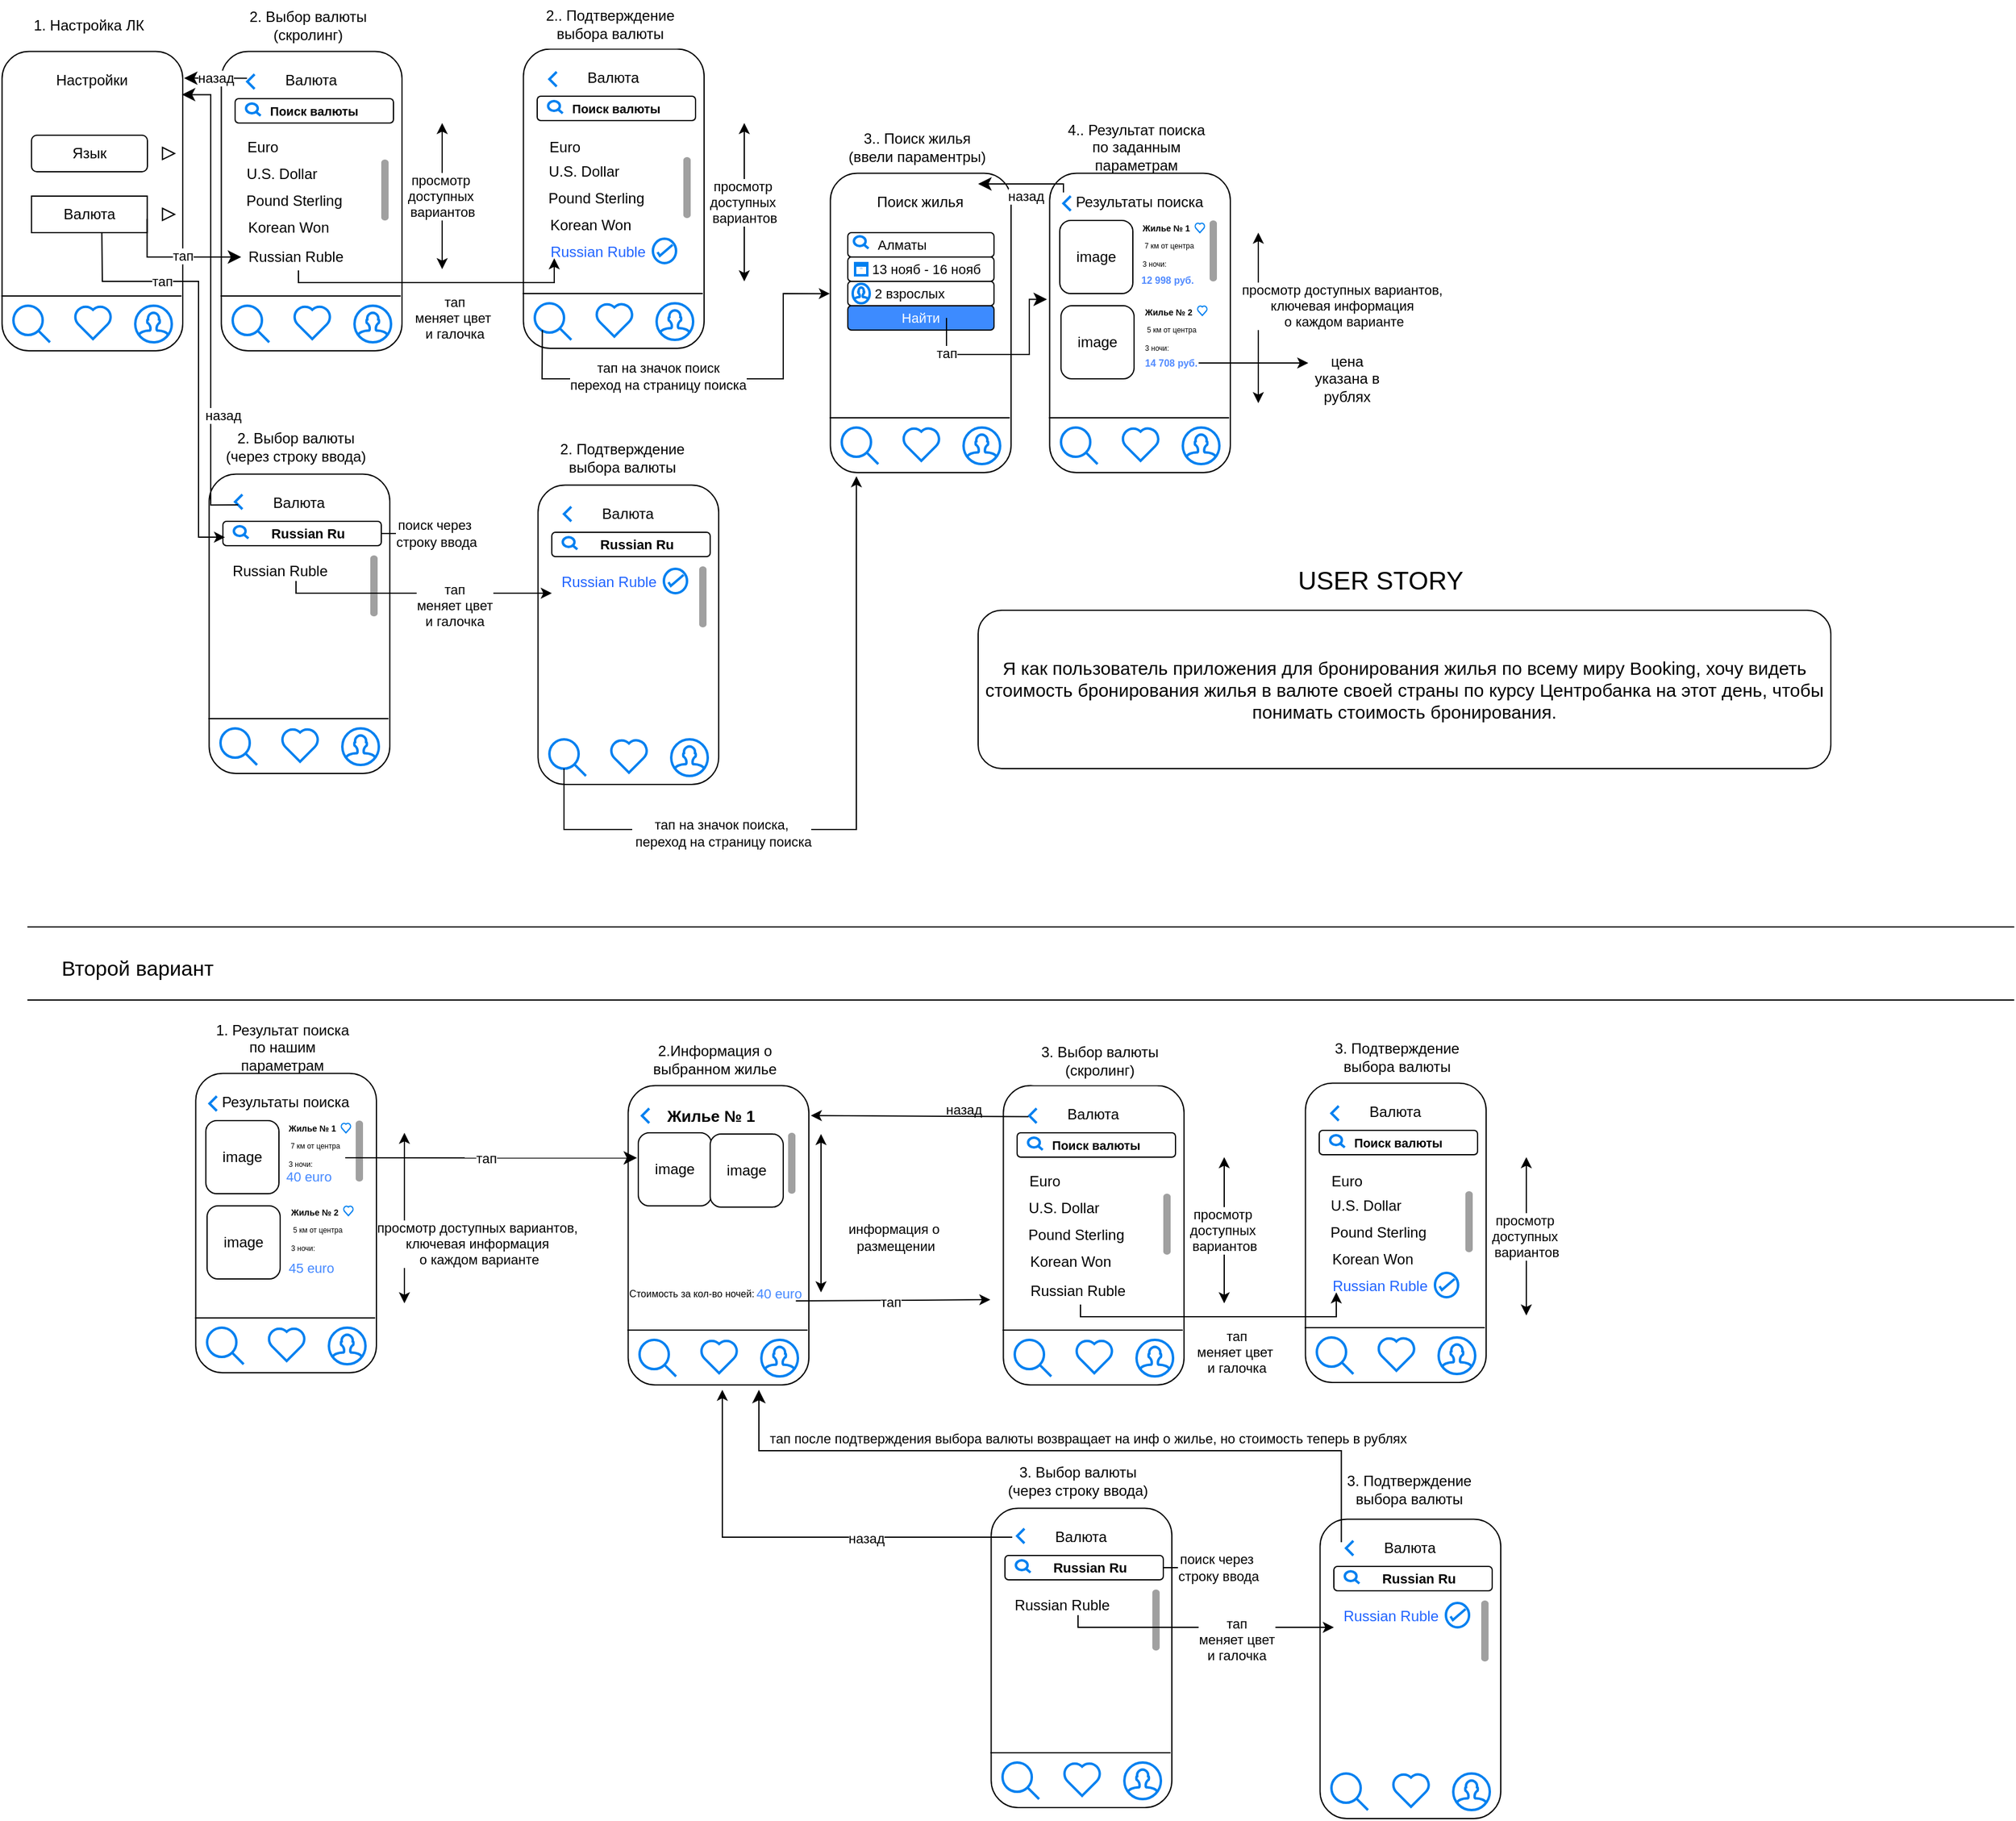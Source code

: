 <mxfile version="24.7.17">
  <diagram name="Страница — 1" id="fiFzarRcPJfgJuOxno2N">
    <mxGraphModel dx="1718" dy="918" grid="1" gridSize="10" guides="0" tooltips="1" connect="0" arrows="0" fold="1" page="1" pageScale="1" pageWidth="827" pageHeight="1169" math="0" shadow="0">
      <root>
        <mxCell id="0" />
        <mxCell id="1" parent="0" />
        <mxCell id="0yMn6RcTjmXR4WvA116v-39" value="" style="rounded=1;whiteSpace=wrap;html=1;rotation=90;" vertex="1" parent="1">
          <mxGeometry x="150" y="100" width="245.72" height="148.32" as="geometry" />
        </mxCell>
        <mxCell id="0yMn6RcTjmXR4WvA116v-1" value="" style="rounded=1;whiteSpace=wrap;html=1;rotation=90;" vertex="1" parent="1">
          <mxGeometry x="-30" y="100" width="245.72" height="148.32" as="geometry" />
        </mxCell>
        <mxCell id="0yMn6RcTjmXR4WvA116v-2" value="Настройки" style="rounded=1;whiteSpace=wrap;html=1;arcSize=50;fillColor=default;strokeColor=none;" vertex="1" parent="1">
          <mxGeometry x="35.36" y="60" width="115" height="30" as="geometry" />
        </mxCell>
        <mxCell id="0yMn6RcTjmXR4WvA116v-3" value="Язык" style="rounded=1;whiteSpace=wrap;html=1;" vertex="1" parent="1">
          <mxGeometry x="42.86" y="120" width="95.17" height="30" as="geometry" />
        </mxCell>
        <mxCell id="0yMn6RcTjmXR4WvA116v-4" value="Валюта" style="rounded=1;whiteSpace=wrap;html=1;arcSize=0;" vertex="1" parent="1">
          <mxGeometry x="42.86" y="170" width="95" height="30" as="geometry" />
        </mxCell>
        <mxCell id="0yMn6RcTjmXR4WvA116v-8" value="" style="triangle;whiteSpace=wrap;html=1;" vertex="1" parent="1">
          <mxGeometry x="150.36" y="130" width="10" height="10" as="geometry" />
        </mxCell>
        <mxCell id="0yMn6RcTjmXR4WvA116v-10" value="" style="triangle;whiteSpace=wrap;html=1;" vertex="1" parent="1">
          <mxGeometry x="150.36" y="180" width="10" height="10" as="geometry" />
        </mxCell>
        <mxCell id="0yMn6RcTjmXR4WvA116v-17" value="" style="endArrow=none;html=1;rounded=0;entryX=0.817;entryY=0.007;entryDx=0;entryDy=0;entryPerimeter=0;" edge="1" parent="1" target="0yMn6RcTjmXR4WvA116v-1">
          <mxGeometry width="50" height="50" relative="1" as="geometry">
            <mxPoint x="18.03" y="252" as="sourcePoint" />
            <mxPoint x="158.03" y="250" as="targetPoint" />
          </mxGeometry>
        </mxCell>
        <mxCell id="0yMn6RcTjmXR4WvA116v-29" value="" style="html=1;verticalLabelPosition=bottom;align=center;labelBackgroundColor=#ffffff;verticalAlign=top;strokeWidth=2;strokeColor=#0080F0;shadow=0;dashed=0;shape=mxgraph.ios7.icons.heart;" vertex="1" parent="1">
          <mxGeometry x="78.03" y="260" width="30.6" height="27.3" as="geometry" />
        </mxCell>
        <mxCell id="0yMn6RcTjmXR4WvA116v-30" value="" style="html=1;verticalLabelPosition=bottom;align=center;labelBackgroundColor=#ffffff;verticalAlign=top;strokeWidth=2;strokeColor=#0080F0;shadow=0;dashed=0;shape=mxgraph.ios7.icons.looking_glass;" vertex="1" parent="1">
          <mxGeometry x="28.03" y="260" width="30" height="30" as="geometry" />
        </mxCell>
        <mxCell id="0yMn6RcTjmXR4WvA116v-31" value="" style="html=1;verticalLabelPosition=bottom;align=center;labelBackgroundColor=#ffffff;verticalAlign=top;strokeWidth=2;strokeColor=#0080F0;shadow=0;dashed=0;shape=mxgraph.ios7.icons.user;" vertex="1" parent="1">
          <mxGeometry x="128.03" y="260" width="30" height="30" as="geometry" />
        </mxCell>
        <mxCell id="0yMn6RcTjmXR4WvA116v-40" value="Валюта" style="rounded=1;whiteSpace=wrap;html=1;arcSize=50;fillColor=default;strokeColor=none;" vertex="1" parent="1">
          <mxGeometry x="215.36" y="60" width="115" height="30" as="geometry" />
        </mxCell>
        <mxCell id="0yMn6RcTjmXR4WvA116v-41" value="&amp;nbsp; &amp;nbsp; &amp;nbsp;Euro" style="rounded=1;whiteSpace=wrap;html=1;strokeColor=none;fillColor=none;" vertex="1" parent="1">
          <mxGeometry x="186" y="120" width="77.14" height="20" as="geometry" />
        </mxCell>
        <mxCell id="0yMn6RcTjmXR4WvA116v-42" value="U.S. Dollar" style="rounded=1;whiteSpace=wrap;html=1;strokeColor=none;" vertex="1" parent="1">
          <mxGeometry x="209.86" y="142" width="77.14" height="20" as="geometry" />
        </mxCell>
        <mxCell id="0yMn6RcTjmXR4WvA116v-45" value="" style="endArrow=none;html=1;rounded=0;entryX=0.817;entryY=0.007;entryDx=0;entryDy=0;entryPerimeter=0;" edge="1" parent="1" target="0yMn6RcTjmXR4WvA116v-39">
          <mxGeometry width="50" height="50" relative="1" as="geometry">
            <mxPoint x="198.03" y="252" as="sourcePoint" />
            <mxPoint x="338.03" y="250" as="targetPoint" />
          </mxGeometry>
        </mxCell>
        <mxCell id="0yMn6RcTjmXR4WvA116v-46" value="" style="html=1;verticalLabelPosition=bottom;align=center;labelBackgroundColor=#ffffff;verticalAlign=top;strokeWidth=2;strokeColor=#0080F0;shadow=0;dashed=0;shape=mxgraph.ios7.icons.heart;" vertex="1" parent="1">
          <mxGeometry x="258.03" y="260" width="30.6" height="27.3" as="geometry" />
        </mxCell>
        <mxCell id="0yMn6RcTjmXR4WvA116v-47" value="" style="html=1;verticalLabelPosition=bottom;align=center;labelBackgroundColor=#ffffff;verticalAlign=top;strokeWidth=2;strokeColor=#0080F0;shadow=0;dashed=0;shape=mxgraph.ios7.icons.looking_glass;" vertex="1" parent="1">
          <mxGeometry x="208.03" y="260" width="30" height="30" as="geometry" />
        </mxCell>
        <mxCell id="0yMn6RcTjmXR4WvA116v-48" value="" style="html=1;verticalLabelPosition=bottom;align=center;labelBackgroundColor=#ffffff;verticalAlign=top;strokeWidth=2;strokeColor=#0080F0;shadow=0;dashed=0;shape=mxgraph.ios7.icons.user;" vertex="1" parent="1">
          <mxGeometry x="308.03" y="260" width="30" height="30" as="geometry" />
        </mxCell>
        <mxCell id="0yMn6RcTjmXR4WvA116v-52" value="" style="shape=rect;fillColor=#e0e0e0;strokeColor=none;" vertex="1" parent="1">
          <mxGeometry x="210" y="90" width="130" height="20" as="geometry" />
        </mxCell>
        <mxCell id="0yMn6RcTjmXR4WvA116v-53" value="" style="html=1;strokeWidth=1;shadow=0;dashed=0;shape=mxgraph.ios7ui.marginRect;rx=3;ry=3;rectMargin=5;strokeColor=none;" vertex="1" parent="0yMn6RcTjmXR4WvA116v-52">
          <mxGeometry width="130" height="20" as="geometry" />
        </mxCell>
        <mxCell id="0yMn6RcTjmXR4WvA116v-54" value="Search" style="shape=mxgraph.ios7.icons.looking_glass;strokeColor=#e0e0e0;fillColor=none;fontColor=#e0e0e0;labelPosition=right;verticalLabelPosition=middle;align=left;verticalAlign=middle;fontSize=6;fontStyle=0;spacingTop=2;sketch=0;html=1;" vertex="1" parent="0yMn6RcTjmXR4WvA116v-52">
          <mxGeometry x="0.5" y="0.5" width="6" height="6" relative="1" as="geometry">
            <mxPoint x="-17" y="-3" as="offset" />
          </mxGeometry>
        </mxCell>
        <mxCell id="0yMn6RcTjmXR4WvA116v-96" value="&lt;span style=&quot;font-size: 10px;&quot;&gt;&lt;b&gt;Поиск валюты&lt;/b&gt;&lt;/span&gt;" style="rounded=1;whiteSpace=wrap;html=1;fontSize=10;" vertex="1" parent="0yMn6RcTjmXR4WvA116v-52">
          <mxGeometry width="130" height="20" as="geometry" />
        </mxCell>
        <mxCell id="0yMn6RcTjmXR4WvA116v-98" value="" style="html=1;verticalLabelPosition=bottom;align=center;labelBackgroundColor=#ffffff;verticalAlign=top;strokeWidth=2;strokeColor=#0080F0;shadow=0;dashed=0;shape=mxgraph.ios7.icons.looking_glass;" vertex="1" parent="0yMn6RcTjmXR4WvA116v-52">
          <mxGeometry x="9" y="4" width="11.97" height="10" as="geometry" />
        </mxCell>
        <mxCell id="0yMn6RcTjmXR4WvA116v-55" value="" style="html=1;verticalLabelPosition=bottom;labelBackgroundColor=#ffffff;verticalAlign=top;shadow=0;dashed=0;strokeWidth=2;shape=mxgraph.ios7.misc.scroll_(vertical);fillColor=#a0a0a0;" vertex="1" parent="1">
          <mxGeometry x="330" y="140" width="6" height="50" as="geometry" />
        </mxCell>
        <mxCell id="0yMn6RcTjmXR4WvA116v-56" value="Russian Ruble" style="rounded=1;whiteSpace=wrap;html=1;strokeColor=none;fontColor=#000000;fillColor=none;" vertex="1" parent="1">
          <mxGeometry x="215" y="210" width="90" height="20" as="geometry" />
        </mxCell>
        <mxCell id="0yMn6RcTjmXR4WvA116v-57" value="&amp;nbsp;Pound Sterling" style="rounded=1;whiteSpace=wrap;html=1;strokeColor=none;" vertex="1" parent="1">
          <mxGeometry x="207" y="164" width="100" height="20" as="geometry" />
        </mxCell>
        <mxCell id="0yMn6RcTjmXR4WvA116v-58" value="Korean Won&amp;nbsp; &amp;nbsp;" style="rounded=1;whiteSpace=wrap;html=1;strokeColor=none;" vertex="1" parent="1">
          <mxGeometry x="209" y="186" width="100" height="20" as="geometry" />
        </mxCell>
        <mxCell id="0yMn6RcTjmXR4WvA116v-59" value="" style="rounded=1;whiteSpace=wrap;html=1;rotation=90;" vertex="1" parent="1">
          <mxGeometry x="650" y="200" width="245.72" height="148.32" as="geometry" />
        </mxCell>
        <mxCell id="0yMn6RcTjmXR4WvA116v-61" value="Поиск жилья" style="rounded=1;whiteSpace=wrap;html=1;arcSize=50;fillColor=default;strokeColor=none;" vertex="1" parent="1">
          <mxGeometry x="715.36" y="160" width="115" height="30" as="geometry" />
        </mxCell>
        <mxCell id="0yMn6RcTjmXR4WvA116v-64" value="" style="endArrow=none;html=1;rounded=0;entryX=0.817;entryY=0.007;entryDx=0;entryDy=0;entryPerimeter=0;" edge="1" parent="1" target="0yMn6RcTjmXR4WvA116v-59">
          <mxGeometry width="50" height="50" relative="1" as="geometry">
            <mxPoint x="698.03" y="352" as="sourcePoint" />
            <mxPoint x="838.03" y="350" as="targetPoint" />
          </mxGeometry>
        </mxCell>
        <mxCell id="0yMn6RcTjmXR4WvA116v-65" value="" style="html=1;verticalLabelPosition=bottom;align=center;labelBackgroundColor=#ffffff;verticalAlign=top;strokeWidth=2;strokeColor=#0080F0;shadow=0;dashed=0;shape=mxgraph.ios7.icons.heart;" vertex="1" parent="1">
          <mxGeometry x="758.03" y="360" width="30.6" height="27.3" as="geometry" />
        </mxCell>
        <mxCell id="0yMn6RcTjmXR4WvA116v-66" value="" style="html=1;verticalLabelPosition=bottom;align=center;labelBackgroundColor=#ffffff;verticalAlign=top;strokeWidth=2;strokeColor=#0080F0;shadow=0;dashed=0;shape=mxgraph.ios7.icons.looking_glass;" vertex="1" parent="1">
          <mxGeometry x="708.03" y="360" width="30" height="30" as="geometry" />
        </mxCell>
        <mxCell id="0yMn6RcTjmXR4WvA116v-67" value="" style="html=1;verticalLabelPosition=bottom;align=center;labelBackgroundColor=#ffffff;verticalAlign=top;strokeWidth=2;strokeColor=#0080F0;shadow=0;dashed=0;shape=mxgraph.ios7.icons.user;" vertex="1" parent="1">
          <mxGeometry x="808.03" y="360" width="30" height="30" as="geometry" />
        </mxCell>
        <mxCell id="0yMn6RcTjmXR4WvA116v-76" value="Алматы&amp;nbsp; &amp;nbsp; &amp;nbsp; &amp;nbsp; &amp;nbsp;&amp;nbsp;" style="rounded=1;whiteSpace=wrap;html=1;align=center;fontSize=11;" vertex="1" parent="1">
          <mxGeometry x="713" y="200" width="120" height="20" as="geometry" />
        </mxCell>
        <mxCell id="0yMn6RcTjmXR4WvA116v-77" value="&amp;nbsp; &amp;nbsp; &amp;nbsp; &lt;span style=&quot;background-color: initial; font-size: 11px;&quot;&gt;13 нояб - 16 нояб&amp;nbsp; &amp;nbsp;&lt;/span&gt;" style="rounded=1;whiteSpace=wrap;html=1;align=center;fontSize=11;" vertex="1" parent="1">
          <mxGeometry x="713" y="220" width="120" height="20" as="geometry" />
        </mxCell>
        <mxCell id="0yMn6RcTjmXR4WvA116v-78" value="&lt;font style=&quot;font-size: 11px;&quot;&gt;2 взрослых&amp;nbsp; &amp;nbsp; &amp;nbsp;&amp;nbsp;&lt;/font&gt;" style="rounded=1;whiteSpace=wrap;html=1;" vertex="1" parent="1">
          <mxGeometry x="713" y="240" width="120" height="20" as="geometry" />
        </mxCell>
        <mxCell id="0yMn6RcTjmXR4WvA116v-79" value="" style="html=1;verticalLabelPosition=bottom;align=center;labelBackgroundColor=#ffffff;verticalAlign=top;strokeWidth=2;strokeColor=#0080F0;shadow=0;dashed=0;shape=mxgraph.ios7.icons.looking_glass;" vertex="1" parent="1">
          <mxGeometry x="718.03" y="203" width="11.97" height="10" as="geometry" />
        </mxCell>
        <mxCell id="0yMn6RcTjmXR4WvA116v-80" value="" style="html=1;verticalLabelPosition=bottom;align=center;labelBackgroundColor=#ffffff;verticalAlign=top;strokeWidth=2;strokeColor=#0080F0;shadow=0;dashed=0;shape=mxgraph.ios7.icons.user;" vertex="1" parent="1">
          <mxGeometry x="717" y="242" width="14" height="16" as="geometry" />
        </mxCell>
        <mxCell id="0yMn6RcTjmXR4WvA116v-81" value="" style="html=1;verticalLabelPosition=bottom;align=center;labelBackgroundColor=#ffffff;verticalAlign=top;strokeWidth=2;strokeColor=#0080F0;shadow=0;dashed=0;shape=mxgraph.ios7.icons.calendar;" vertex="1" parent="1">
          <mxGeometry x="719" y="225" width="10" height="10" as="geometry" />
        </mxCell>
        <mxCell id="0yMn6RcTjmXR4WvA116v-82" value="&lt;span style=&quot;font-size: 11px;&quot;&gt;Найти&lt;/span&gt;" style="rounded=1;whiteSpace=wrap;html=1;fontColor=#FFFFFF;labelBackgroundColor=none;fillColor=#3D8BFF;" vertex="1" parent="1">
          <mxGeometry x="713" y="260" width="120" height="20" as="geometry" />
        </mxCell>
        <mxCell id="0yMn6RcTjmXR4WvA116v-83" value="" style="rounded=1;whiteSpace=wrap;html=1;rotation=90;" vertex="1" parent="1">
          <mxGeometry x="830" y="200" width="245.72" height="148.32" as="geometry" />
        </mxCell>
        <mxCell id="0yMn6RcTjmXR4WvA116v-84" value="Результаты поиска" style="rounded=1;whiteSpace=wrap;html=1;arcSize=50;fillColor=default;strokeColor=none;" vertex="1" parent="1">
          <mxGeometry x="895.36" y="160" width="115" height="30" as="geometry" />
        </mxCell>
        <mxCell id="0yMn6RcTjmXR4WvA116v-85" value="" style="endArrow=none;html=1;rounded=0;entryX=0.817;entryY=0.007;entryDx=0;entryDy=0;entryPerimeter=0;" edge="1" parent="1" target="0yMn6RcTjmXR4WvA116v-83">
          <mxGeometry width="50" height="50" relative="1" as="geometry">
            <mxPoint x="878.03" y="352" as="sourcePoint" />
            <mxPoint x="1018.03" y="350" as="targetPoint" />
          </mxGeometry>
        </mxCell>
        <mxCell id="0yMn6RcTjmXR4WvA116v-86" value="" style="html=1;verticalLabelPosition=bottom;align=center;labelBackgroundColor=#ffffff;verticalAlign=top;strokeWidth=2;strokeColor=#0080F0;shadow=0;dashed=0;shape=mxgraph.ios7.icons.heart;" vertex="1" parent="1">
          <mxGeometry x="938.03" y="360" width="30.6" height="27.3" as="geometry" />
        </mxCell>
        <mxCell id="0yMn6RcTjmXR4WvA116v-87" value="" style="html=1;verticalLabelPosition=bottom;align=center;labelBackgroundColor=#ffffff;verticalAlign=top;strokeWidth=2;strokeColor=#0080F0;shadow=0;dashed=0;shape=mxgraph.ios7.icons.looking_glass;" vertex="1" parent="1">
          <mxGeometry x="888.03" y="360" width="30" height="30" as="geometry" />
        </mxCell>
        <mxCell id="0yMn6RcTjmXR4WvA116v-88" value="" style="html=1;verticalLabelPosition=bottom;align=center;labelBackgroundColor=#ffffff;verticalAlign=top;strokeWidth=2;strokeColor=#0080F0;shadow=0;dashed=0;shape=mxgraph.ios7.icons.user;" vertex="1" parent="1">
          <mxGeometry x="988.03" y="360" width="30" height="30" as="geometry" />
        </mxCell>
        <mxCell id="0yMn6RcTjmXR4WvA116v-99" value="image" style="rounded=1;whiteSpace=wrap;html=1;" vertex="1" parent="1">
          <mxGeometry x="887" y="190" width="60" height="60" as="geometry" />
        </mxCell>
        <mxCell id="0yMn6RcTjmXR4WvA116v-100" value="image" style="rounded=1;whiteSpace=wrap;html=1;" vertex="1" parent="1">
          <mxGeometry x="888" y="260" width="60" height="60" as="geometry" />
        </mxCell>
        <mxCell id="0yMn6RcTjmXR4WvA116v-103" value="" style="html=1;verticalLabelPosition=bottom;labelBackgroundColor=#ffffff;verticalAlign=top;shadow=0;dashed=0;strokeWidth=2;shape=mxgraph.ios7.misc.scroll_(vertical);fillColor=#a0a0a0;" vertex="1" parent="1">
          <mxGeometry x="1010" y="190" width="6" height="50" as="geometry" />
        </mxCell>
        <mxCell id="0yMn6RcTjmXR4WvA116v-104" value="&lt;font size=&quot;1&quot; style=&quot;&quot;&gt;&lt;b style=&quot;font-size: 7px;&quot;&gt;Жилье № 1&amp;nbsp; &amp;nbsp;&amp;nbsp;&lt;/b&gt;&lt;/font&gt;&lt;div style=&quot;&quot;&gt;&lt;font style=&quot;font-size: 6px;&quot;&gt;&amp;nbsp;7 км от центра&lt;/font&gt;&lt;/div&gt;&lt;div style=&quot;&quot;&gt;&lt;font style=&quot;font-size: 6px;&quot;&gt;3 ночи:&lt;/font&gt;&lt;/div&gt;&lt;div style=&quot;&quot;&gt;&lt;font style=&quot;font-size: 6px;&quot;&gt;&lt;br&gt;&lt;/font&gt;&lt;/div&gt;" style="rounded=1;whiteSpace=wrap;html=1;align=left;strokeColor=none;arcSize=29;" vertex="1" parent="1">
          <mxGeometry x="953" y="191" width="50" height="50" as="geometry" />
        </mxCell>
        <mxCell id="0yMn6RcTjmXR4WvA116v-101" value="" style="html=1;verticalLabelPosition=bottom;align=center;labelBackgroundColor=#ffffff;verticalAlign=top;strokeWidth=1;strokeColor=#0080F0;shadow=0;dashed=0;shape=mxgraph.ios7.icons.heart;perimeterSpacing=0;" vertex="1" parent="1">
          <mxGeometry x="998" y="192" width="8" height="8" as="geometry" />
        </mxCell>
        <mxCell id="0yMn6RcTjmXR4WvA116v-106" value="&lt;div style=&quot;&quot;&gt;&lt;font color=&quot;#528bff&quot; size=&quot;1&quot; style=&quot;&quot;&gt;&lt;b style=&quot;font-size: 8px;&quot;&gt;12 998 руб.&lt;/b&gt;&lt;/font&gt;&lt;/div&gt;" style="rounded=1;whiteSpace=wrap;html=1;align=left;strokeColor=none;arcSize=29;" vertex="1" parent="1">
          <mxGeometry x="952" y="233" width="50" height="10" as="geometry" />
        </mxCell>
        <mxCell id="0yMn6RcTjmXR4WvA116v-107" value="&lt;font size=&quot;1&quot; style=&quot;&quot;&gt;&lt;b style=&quot;font-size: 7px;&quot;&gt;Жилье № 2&amp;nbsp; &amp;nbsp;&amp;nbsp;&lt;/b&gt;&lt;/font&gt;&lt;div style=&quot;&quot;&gt;&lt;font style=&quot;font-size: 6px;&quot;&gt;&amp;nbsp;5 км от центра&lt;/font&gt;&lt;/div&gt;&lt;div style=&quot;&quot;&gt;&lt;font style=&quot;font-size: 6px;&quot;&gt;3 ночи:&lt;/font&gt;&lt;/div&gt;&lt;div style=&quot;&quot;&gt;&lt;font style=&quot;font-size: 6px;&quot;&gt;&lt;br&gt;&lt;/font&gt;&lt;/div&gt;" style="rounded=1;whiteSpace=wrap;html=1;align=left;strokeColor=none;arcSize=29;" vertex="1" parent="1">
          <mxGeometry x="955" y="260" width="50" height="50" as="geometry" />
        </mxCell>
        <mxCell id="0yMn6RcTjmXR4WvA116v-108" value="&lt;div style=&quot;&quot;&gt;&lt;font color=&quot;#528bff&quot; size=&quot;1&quot; style=&quot;&quot;&gt;&lt;b style=&quot;font-size: 8px;&quot;&gt;14 708 руб.&lt;/b&gt;&lt;/font&gt;&lt;/div&gt;" style="rounded=1;whiteSpace=wrap;html=1;align=left;strokeColor=none;arcSize=29;" vertex="1" parent="1">
          <mxGeometry x="955" y="301" width="50" height="10" as="geometry" />
        </mxCell>
        <mxCell id="0yMn6RcTjmXR4WvA116v-110" value="" style="edgeStyle=elbowEdgeStyle;elbow=vertical;endArrow=classic;html=1;curved=0;rounded=0;endSize=8;startSize=8;exitX=0.999;exitY=0.625;exitDx=0;exitDy=0;exitPerimeter=0;" edge="1" parent="1" source="0yMn6RcTjmXR4WvA116v-4" target="0yMn6RcTjmXR4WvA116v-56">
          <mxGeometry width="50" height="50" relative="1" as="geometry">
            <mxPoint x="119.995" y="168.92" as="sourcePoint" />
            <mxPoint x="200" y="220" as="targetPoint" />
            <Array as="points">
              <mxPoint x="230" y="220" />
            </Array>
          </mxGeometry>
        </mxCell>
        <mxCell id="0yMn6RcTjmXR4WvA116v-143" value="тап" style="edgeLabel;html=1;align=center;verticalAlign=middle;resizable=0;points=[];" vertex="1" connectable="0" parent="0yMn6RcTjmXR4WvA116v-110">
          <mxGeometry x="0.115" y="1" relative="1" as="geometry">
            <mxPoint as="offset" />
          </mxGeometry>
        </mxCell>
        <mxCell id="0yMn6RcTjmXR4WvA116v-115" value="1. Настройка ЛК" style="rounded=1;whiteSpace=wrap;html=1;strokeColor=none;" vertex="1" parent="1">
          <mxGeometry x="30" y="10" width="120" height="40" as="geometry" />
        </mxCell>
        <mxCell id="0yMn6RcTjmXR4WvA116v-119" value="" style="rounded=1;whiteSpace=wrap;html=1;rotation=90;" vertex="1" parent="1">
          <mxGeometry x="140" y="447" width="245.72" height="148.32" as="geometry" />
        </mxCell>
        <mxCell id="0yMn6RcTjmXR4WvA116v-121" value="Валюта" style="rounded=1;whiteSpace=wrap;html=1;arcSize=50;fillColor=default;strokeColor=none;" vertex="1" parent="1">
          <mxGeometry x="205.36" y="407" width="115" height="30" as="geometry" />
        </mxCell>
        <mxCell id="0yMn6RcTjmXR4WvA116v-124" value="" style="endArrow=none;html=1;rounded=0;entryX=0.817;entryY=0.007;entryDx=0;entryDy=0;entryPerimeter=0;" edge="1" parent="1" target="0yMn6RcTjmXR4WvA116v-119">
          <mxGeometry width="50" height="50" relative="1" as="geometry">
            <mxPoint x="188.03" y="599" as="sourcePoint" />
            <mxPoint x="328.03" y="597" as="targetPoint" />
          </mxGeometry>
        </mxCell>
        <mxCell id="0yMn6RcTjmXR4WvA116v-125" value="" style="html=1;verticalLabelPosition=bottom;align=center;labelBackgroundColor=#ffffff;verticalAlign=top;strokeWidth=2;strokeColor=#0080F0;shadow=0;dashed=0;shape=mxgraph.ios7.icons.heart;" vertex="1" parent="1">
          <mxGeometry x="248.03" y="607" width="30.6" height="27.3" as="geometry" />
        </mxCell>
        <mxCell id="0yMn6RcTjmXR4WvA116v-126" value="" style="html=1;verticalLabelPosition=bottom;align=center;labelBackgroundColor=#ffffff;verticalAlign=top;strokeWidth=2;strokeColor=#0080F0;shadow=0;dashed=0;shape=mxgraph.ios7.icons.looking_glass;" vertex="1" parent="1">
          <mxGeometry x="198.03" y="607" width="30" height="30" as="geometry" />
        </mxCell>
        <mxCell id="0yMn6RcTjmXR4WvA116v-127" value="" style="html=1;verticalLabelPosition=bottom;align=center;labelBackgroundColor=#ffffff;verticalAlign=top;strokeWidth=2;strokeColor=#0080F0;shadow=0;dashed=0;shape=mxgraph.ios7.icons.user;" vertex="1" parent="1">
          <mxGeometry x="298.03" y="607" width="30" height="30" as="geometry" />
        </mxCell>
        <mxCell id="0yMn6RcTjmXR4WvA116v-128" value="" style="shape=rect;fillColor=none;strokeColor=none;" vertex="1" parent="1">
          <mxGeometry x="200" y="437" width="130" height="20" as="geometry" />
        </mxCell>
        <mxCell id="0yMn6RcTjmXR4WvA116v-129" value="" style="html=1;strokeWidth=1;shadow=0;dashed=0;shape=mxgraph.ios7ui.marginRect;rx=3;ry=3;rectMargin=5;strokeColor=none;" vertex="1" parent="0yMn6RcTjmXR4WvA116v-128">
          <mxGeometry width="130" height="20" as="geometry" />
        </mxCell>
        <mxCell id="0yMn6RcTjmXR4WvA116v-130" value="Search" style="shape=mxgraph.ios7.icons.looking_glass;strokeColor=#e0e0e0;fillColor=none;fontColor=#e0e0e0;labelPosition=right;verticalLabelPosition=middle;align=left;verticalAlign=middle;fontSize=6;fontStyle=0;spacingTop=2;sketch=0;html=1;" vertex="1" parent="0yMn6RcTjmXR4WvA116v-128">
          <mxGeometry x="0.5" y="0.5" width="6" height="6" relative="1" as="geometry">
            <mxPoint x="-17" y="-3" as="offset" />
          </mxGeometry>
        </mxCell>
        <mxCell id="0yMn6RcTjmXR4WvA116v-131" value="" style="rounded=1;whiteSpace=wrap;html=1;fontSize=10;" vertex="1" parent="0yMn6RcTjmXR4WvA116v-128">
          <mxGeometry width="130" height="20" as="geometry" />
        </mxCell>
        <mxCell id="0yMn6RcTjmXR4WvA116v-132" value="" style="html=1;verticalLabelPosition=bottom;align=center;labelBackgroundColor=#ffffff;verticalAlign=top;strokeWidth=2;strokeColor=#0080F0;shadow=0;dashed=0;shape=mxgraph.ios7.icons.looking_glass;" vertex="1" parent="0yMn6RcTjmXR4WvA116v-128">
          <mxGeometry x="9" y="4" width="11.97" height="10" as="geometry" />
        </mxCell>
        <mxCell id="0yMn6RcTjmXR4WvA116v-137" value="&lt;font style=&quot;font-size: 11px;&quot;&gt;Russian Ru&lt;/font&gt;" style="rounded=1;whiteSpace=wrap;html=1;strokeColor=none;fontColor=#000000;fillColor=none;fontStyle=1" vertex="1" parent="0yMn6RcTjmXR4WvA116v-128">
          <mxGeometry x="25" width="90" height="20" as="geometry" />
        </mxCell>
        <mxCell id="0yMn6RcTjmXR4WvA116v-133" value="" style="html=1;verticalLabelPosition=bottom;labelBackgroundColor=#ffffff;verticalAlign=top;shadow=0;dashed=0;strokeWidth=2;shape=mxgraph.ios7.misc.scroll_(vertical);fillColor=#a0a0a0;" vertex="1" parent="1">
          <mxGeometry x="321" y="465" width="6" height="50" as="geometry" />
        </mxCell>
        <mxCell id="0yMn6RcTjmXR4WvA116v-134" value="Russian Ruble" style="rounded=1;whiteSpace=wrap;html=1;strokeColor=none;fontColor=#000000;fillColor=none;" vertex="1" parent="1">
          <mxGeometry x="197" y="468" width="100" height="20" as="geometry" />
        </mxCell>
        <mxCell id="0yMn6RcTjmXR4WvA116v-138" value="" style="endArrow=classic;html=1;rounded=0;exitX=0.608;exitY=1.009;exitDx=0;exitDy=0;exitPerimeter=0;entryX=0.013;entryY=0.654;entryDx=0;entryDy=0;entryPerimeter=0;" edge="1" parent="1" source="0yMn6RcTjmXR4WvA116v-4" target="0yMn6RcTjmXR4WvA116v-128">
          <mxGeometry width="50" height="50" relative="1" as="geometry">
            <mxPoint x="110" y="230" as="sourcePoint" />
            <mxPoint x="170" y="370" as="targetPoint" />
            <Array as="points">
              <mxPoint x="101" y="240" />
              <mxPoint x="140" y="240" />
              <mxPoint x="180" y="240" />
              <mxPoint x="180" y="450" />
            </Array>
          </mxGeometry>
        </mxCell>
        <mxCell id="0yMn6RcTjmXR4WvA116v-144" value="тап" style="edgeLabel;html=1;align=center;verticalAlign=middle;resizable=0;points=[];" vertex="1" connectable="0" parent="0yMn6RcTjmXR4WvA116v-138">
          <mxGeometry x="-0.496" relative="1" as="geometry">
            <mxPoint as="offset" />
          </mxGeometry>
        </mxCell>
        <mxCell id="0yMn6RcTjmXR4WvA116v-139" value="2. Выбор валюты (скролинг)" style="rounded=1;whiteSpace=wrap;html=1;strokeColor=none;" vertex="1" parent="1">
          <mxGeometry x="210" y="10" width="120" height="40" as="geometry" />
        </mxCell>
        <mxCell id="0yMn6RcTjmXR4WvA116v-140" value="просмотр&amp;nbsp;&lt;div&gt;доступных&amp;nbsp;&lt;/div&gt;&lt;div&gt;вариантов&lt;/div&gt;" style="endArrow=classic;startArrow=classic;html=1;rounded=0;" edge="1" parent="1">
          <mxGeometry width="50" height="50" relative="1" as="geometry">
            <mxPoint x="380" y="230" as="sourcePoint" />
            <mxPoint x="380" y="110" as="targetPoint" />
          </mxGeometry>
        </mxCell>
        <mxCell id="0yMn6RcTjmXR4WvA116v-142" value="поиск через&amp;nbsp;&lt;div&gt;строку ввода&lt;/div&gt;" style="endArrow=classic;html=1;rounded=0;" edge="1" parent="1">
          <mxGeometry x="1" y="20" width="50" height="50" relative="1" as="geometry">
            <mxPoint x="330" y="447" as="sourcePoint" />
            <mxPoint x="355" y="447" as="targetPoint" />
            <mxPoint x="20" y="20" as="offset" />
          </mxGeometry>
        </mxCell>
        <mxCell id="0yMn6RcTjmXR4WvA116v-146" value="" style="rounded=1;whiteSpace=wrap;html=1;rotation=90;" vertex="1" parent="1">
          <mxGeometry x="398" y="98" width="245.72" height="148.32" as="geometry" />
        </mxCell>
        <mxCell id="0yMn6RcTjmXR4WvA116v-147" value="" style="html=1;verticalLabelPosition=bottom;align=center;labelBackgroundColor=#0080f0;verticalAlign=top;strokeWidth=2;strokeColor=#0080F0;shadow=0;dashed=0;shape=mxgraph.ios7.icons.select;" vertex="1" parent="1">
          <mxGeometry x="553" y="205" width="19" height="20" as="geometry" />
        </mxCell>
        <mxCell id="0yMn6RcTjmXR4WvA116v-148" value="Валюта" style="rounded=1;whiteSpace=wrap;html=1;arcSize=50;fillColor=default;strokeColor=none;" vertex="1" parent="1">
          <mxGeometry x="463.36" y="58" width="115" height="30" as="geometry" />
        </mxCell>
        <mxCell id="0yMn6RcTjmXR4WvA116v-149" value="U.S. Dollar" style="rounded=1;whiteSpace=wrap;html=1;strokeColor=none;" vertex="1" parent="1">
          <mxGeometry x="457.86" y="140" width="77.14" height="20" as="geometry" />
        </mxCell>
        <mxCell id="0yMn6RcTjmXR4WvA116v-150" value="" style="endArrow=none;html=1;rounded=0;entryX=0.817;entryY=0.007;entryDx=0;entryDy=0;entryPerimeter=0;" edge="1" parent="1" target="0yMn6RcTjmXR4WvA116v-146">
          <mxGeometry width="50" height="50" relative="1" as="geometry">
            <mxPoint x="446.03" y="250" as="sourcePoint" />
            <mxPoint x="586.03" y="248" as="targetPoint" />
          </mxGeometry>
        </mxCell>
        <mxCell id="0yMn6RcTjmXR4WvA116v-151" value="" style="html=1;verticalLabelPosition=bottom;align=center;labelBackgroundColor=#ffffff;verticalAlign=top;strokeWidth=2;strokeColor=#0080F0;shadow=0;dashed=0;shape=mxgraph.ios7.icons.heart;" vertex="1" parent="1">
          <mxGeometry x="506.03" y="258" width="30.6" height="27.3" as="geometry" />
        </mxCell>
        <mxCell id="0yMn6RcTjmXR4WvA116v-152" value="" style="html=1;verticalLabelPosition=bottom;align=center;labelBackgroundColor=#ffffff;verticalAlign=top;strokeWidth=2;strokeColor=#0080F0;shadow=0;dashed=0;shape=mxgraph.ios7.icons.looking_glass;" vertex="1" parent="1">
          <mxGeometry x="456.03" y="258" width="30" height="30" as="geometry" />
        </mxCell>
        <mxCell id="0yMn6RcTjmXR4WvA116v-153" value="" style="html=1;verticalLabelPosition=bottom;align=center;labelBackgroundColor=#ffffff;verticalAlign=top;strokeWidth=2;strokeColor=#0080F0;shadow=0;dashed=0;shape=mxgraph.ios7.icons.user;" vertex="1" parent="1">
          <mxGeometry x="556.03" y="258" width="30" height="30" as="geometry" />
        </mxCell>
        <mxCell id="0yMn6RcTjmXR4WvA116v-154" value="" style="shape=rect;fillColor=#e0e0e0;strokeColor=none;" vertex="1" parent="1">
          <mxGeometry x="458" y="88" width="130" height="20" as="geometry" />
        </mxCell>
        <mxCell id="0yMn6RcTjmXR4WvA116v-155" value="" style="html=1;strokeWidth=1;shadow=0;dashed=0;shape=mxgraph.ios7ui.marginRect;rx=3;ry=3;rectMargin=5;strokeColor=none;" vertex="1" parent="0yMn6RcTjmXR4WvA116v-154">
          <mxGeometry width="130" height="20" as="geometry" />
        </mxCell>
        <mxCell id="0yMn6RcTjmXR4WvA116v-156" value="Search" style="shape=mxgraph.ios7.icons.looking_glass;strokeColor=#e0e0e0;fillColor=none;fontColor=#e0e0e0;labelPosition=right;verticalLabelPosition=middle;align=left;verticalAlign=middle;fontSize=6;fontStyle=0;spacingTop=2;sketch=0;html=1;" vertex="1" parent="0yMn6RcTjmXR4WvA116v-154">
          <mxGeometry x="0.5" y="0.5" width="6" height="6" relative="1" as="geometry">
            <mxPoint x="-17" y="-3" as="offset" />
          </mxGeometry>
        </mxCell>
        <mxCell id="0yMn6RcTjmXR4WvA116v-157" value="&lt;span style=&quot;font-size: 10px;&quot;&gt;&lt;b&gt;Поиск валюты&lt;/b&gt;&lt;/span&gt;" style="rounded=1;whiteSpace=wrap;html=1;fontSize=10;" vertex="1" parent="0yMn6RcTjmXR4WvA116v-154">
          <mxGeometry width="130" height="20" as="geometry" />
        </mxCell>
        <mxCell id="0yMn6RcTjmXR4WvA116v-158" value="" style="html=1;verticalLabelPosition=bottom;align=center;labelBackgroundColor=#ffffff;verticalAlign=top;strokeWidth=2;strokeColor=#0080F0;shadow=0;dashed=0;shape=mxgraph.ios7.icons.looking_glass;" vertex="1" parent="0yMn6RcTjmXR4WvA116v-154">
          <mxGeometry x="9" y="4" width="11.97" height="10" as="geometry" />
        </mxCell>
        <mxCell id="0yMn6RcTjmXR4WvA116v-159" value="" style="html=1;verticalLabelPosition=bottom;labelBackgroundColor=#ffffff;verticalAlign=top;shadow=0;dashed=0;strokeWidth=2;shape=mxgraph.ios7.misc.scroll_(vertical);fillColor=#a0a0a0;" vertex="1" parent="1">
          <mxGeometry x="578" y="138" width="6" height="50" as="geometry" />
        </mxCell>
        <mxCell id="0yMn6RcTjmXR4WvA116v-160" value="Russian Ruble" style="rounded=1;whiteSpace=wrap;html=1;strokeColor=none;fontColor=#2164FF;fillColor=none;" vertex="1" parent="1">
          <mxGeometry x="463" y="206" width="90" height="20" as="geometry" />
        </mxCell>
        <mxCell id="0yMn6RcTjmXR4WvA116v-161" value="&amp;nbsp;Pound Sterling" style="rounded=1;whiteSpace=wrap;html=1;strokeColor=none;" vertex="1" parent="1">
          <mxGeometry x="455" y="162" width="100" height="20" as="geometry" />
        </mxCell>
        <mxCell id="0yMn6RcTjmXR4WvA116v-162" value="Korean Won&amp;nbsp; &amp;nbsp;" style="rounded=1;whiteSpace=wrap;html=1;strokeColor=none;" vertex="1" parent="1">
          <mxGeometry x="457" y="184" width="100" height="20" as="geometry" />
        </mxCell>
        <mxCell id="0yMn6RcTjmXR4WvA116v-163" value="просмотр&amp;nbsp;&lt;div&gt;доступных&amp;nbsp;&lt;/div&gt;&lt;div&gt;вариантов&lt;/div&gt;" style="endArrow=classic;startArrow=classic;html=1;rounded=0;" edge="1" parent="1">
          <mxGeometry width="50" height="50" relative="1" as="geometry">
            <mxPoint x="628" y="240" as="sourcePoint" />
            <mxPoint x="628" y="110" as="targetPoint" />
          </mxGeometry>
        </mxCell>
        <mxCell id="0yMn6RcTjmXR4WvA116v-164" value="&amp;nbsp; &amp;nbsp; &amp;nbsp;Euro" style="rounded=1;whiteSpace=wrap;html=1;strokeColor=none;fillColor=none;" vertex="1" parent="1">
          <mxGeometry x="434" y="120" width="77.14" height="20" as="geometry" />
        </mxCell>
        <mxCell id="0yMn6RcTjmXR4WvA116v-165" value="тап&lt;br&gt;меняет цвет&amp;nbsp;&lt;div&gt;и галочка&lt;/div&gt;" style="endArrow=classic;html=1;rounded=0;" edge="1" parent="1">
          <mxGeometry x="0.15" y="-29" width="50" height="50" relative="1" as="geometry">
            <mxPoint x="262" y="231" as="sourcePoint" />
            <mxPoint x="472" y="221" as="targetPoint" />
            <Array as="points">
              <mxPoint x="262" y="241" />
              <mxPoint x="412" y="241" />
              <mxPoint x="455" y="241" />
              <mxPoint x="472" y="241" />
            </Array>
            <mxPoint as="offset" />
          </mxGeometry>
        </mxCell>
        <mxCell id="0yMn6RcTjmXR4WvA116v-167" value="" style="rounded=1;whiteSpace=wrap;html=1;rotation=90;" vertex="1" parent="1">
          <mxGeometry x="410" y="456" width="245.72" height="148.32" as="geometry" />
        </mxCell>
        <mxCell id="0yMn6RcTjmXR4WvA116v-168" value="" style="html=1;verticalLabelPosition=bottom;align=center;labelBackgroundColor=#0080f0;verticalAlign=top;strokeWidth=2;strokeColor=#0080F0;shadow=0;dashed=0;shape=mxgraph.ios7.icons.select;" vertex="1" parent="1">
          <mxGeometry x="562" y="476" width="19" height="20" as="geometry" />
        </mxCell>
        <mxCell id="0yMn6RcTjmXR4WvA116v-169" value="Валюта" style="rounded=1;whiteSpace=wrap;html=1;arcSize=50;fillColor=default;strokeColor=none;" vertex="1" parent="1">
          <mxGeometry x="475.36" y="416" width="115" height="30" as="geometry" />
        </mxCell>
        <mxCell id="0yMn6RcTjmXR4WvA116v-170" value="" style="html=1;verticalLabelPosition=bottom;align=center;labelBackgroundColor=#ffffff;verticalAlign=top;strokeWidth=2;strokeColor=#0080F0;shadow=0;dashed=0;shape=mxgraph.ios7.icons.heart;" vertex="1" parent="1">
          <mxGeometry x="518.03" y="616" width="30.6" height="27.3" as="geometry" />
        </mxCell>
        <mxCell id="0yMn6RcTjmXR4WvA116v-171" value="" style="html=1;verticalLabelPosition=bottom;align=center;labelBackgroundColor=#ffffff;verticalAlign=top;strokeWidth=2;strokeColor=#0080F0;shadow=0;dashed=0;shape=mxgraph.ios7.icons.looking_glass;" vertex="1" parent="1">
          <mxGeometry x="468.03" y="616" width="30" height="30" as="geometry" />
        </mxCell>
        <mxCell id="0yMn6RcTjmXR4WvA116v-172" value="" style="html=1;verticalLabelPosition=bottom;align=center;labelBackgroundColor=#ffffff;verticalAlign=top;strokeWidth=2;strokeColor=#0080F0;shadow=0;dashed=0;shape=mxgraph.ios7.icons.user;" vertex="1" parent="1">
          <mxGeometry x="568.03" y="616" width="30" height="30" as="geometry" />
        </mxCell>
        <mxCell id="0yMn6RcTjmXR4WvA116v-173" value="" style="shape=rect;fillColor=none;strokeColor=none;" vertex="1" parent="1">
          <mxGeometry x="470" y="446" width="130" height="20" as="geometry" />
        </mxCell>
        <mxCell id="0yMn6RcTjmXR4WvA116v-174" value="" style="html=1;strokeWidth=1;shadow=0;dashed=0;shape=mxgraph.ios7ui.marginRect;rx=3;ry=3;rectMargin=5;strokeColor=none;" vertex="1" parent="0yMn6RcTjmXR4WvA116v-173">
          <mxGeometry width="130" height="20" as="geometry" />
        </mxCell>
        <mxCell id="0yMn6RcTjmXR4WvA116v-175" value="Search" style="shape=mxgraph.ios7.icons.looking_glass;strokeColor=#e0e0e0;fillColor=none;fontColor=#e0e0e0;labelPosition=right;verticalLabelPosition=middle;align=left;verticalAlign=middle;fontSize=6;fontStyle=0;spacingTop=2;sketch=0;html=1;" vertex="1" parent="0yMn6RcTjmXR4WvA116v-173">
          <mxGeometry x="0.5" y="0.5" width="6" height="6" relative="1" as="geometry">
            <mxPoint x="-17" y="-3" as="offset" />
          </mxGeometry>
        </mxCell>
        <mxCell id="0yMn6RcTjmXR4WvA116v-176" value="" style="rounded=1;whiteSpace=wrap;html=1;fontSize=10;" vertex="1" parent="0yMn6RcTjmXR4WvA116v-173">
          <mxGeometry width="130" height="20" as="geometry" />
        </mxCell>
        <mxCell id="0yMn6RcTjmXR4WvA116v-177" value="" style="html=1;verticalLabelPosition=bottom;align=center;labelBackgroundColor=#ffffff;verticalAlign=top;strokeWidth=2;strokeColor=#0080F0;shadow=0;dashed=0;shape=mxgraph.ios7.icons.looking_glass;" vertex="1" parent="0yMn6RcTjmXR4WvA116v-173">
          <mxGeometry x="9" y="4" width="11.97" height="10" as="geometry" />
        </mxCell>
        <mxCell id="0yMn6RcTjmXR4WvA116v-178" value="&lt;font style=&quot;font-size: 11px;&quot;&gt;Russian Ru&lt;/font&gt;" style="rounded=1;whiteSpace=wrap;html=1;strokeColor=none;fontColor=#000000;fillColor=none;fontStyle=1" vertex="1" parent="0yMn6RcTjmXR4WvA116v-173">
          <mxGeometry x="25" width="90" height="20" as="geometry" />
        </mxCell>
        <mxCell id="0yMn6RcTjmXR4WvA116v-179" value="" style="html=1;verticalLabelPosition=bottom;labelBackgroundColor=#ffffff;verticalAlign=top;shadow=0;dashed=0;strokeWidth=2;shape=mxgraph.ios7.misc.scroll_(vertical);fillColor=#a0a0a0;" vertex="1" parent="1">
          <mxGeometry x="591" y="474" width="6" height="50" as="geometry" />
        </mxCell>
        <mxCell id="0yMn6RcTjmXR4WvA116v-180" value="Russian Ruble" style="rounded=1;whiteSpace=wrap;html=1;strokeColor=none;fontColor=#2164FF;fillColor=none;" vertex="1" parent="1">
          <mxGeometry x="467" y="477" width="100" height="20" as="geometry" />
        </mxCell>
        <mxCell id="0yMn6RcTjmXR4WvA116v-184" value="2.. Подтверждение выбора валюты" style="rounded=1;whiteSpace=wrap;html=1;strokeColor=none;" vertex="1" parent="1">
          <mxGeometry x="458" y="9" width="120" height="40" as="geometry" />
        </mxCell>
        <mxCell id="0yMn6RcTjmXR4WvA116v-185" value="2. Выбор валюты (через строку ввода)" style="rounded=1;whiteSpace=wrap;html=1;strokeColor=none;" vertex="1" parent="1">
          <mxGeometry x="200" y="356" width="120" height="40" as="geometry" />
        </mxCell>
        <mxCell id="0yMn6RcTjmXR4WvA116v-189" value="тап&lt;br&gt;меняет цвет&lt;div&gt;и галочка&lt;/div&gt;" style="endArrow=classic;html=1;rounded=0;entryX=0.03;entryY=0.95;entryDx=0;entryDy=0;entryPerimeter=0;" edge="1" parent="1" target="0yMn6RcTjmXR4WvA116v-180">
          <mxGeometry x="0.273" y="-10" width="50" height="50" relative="1" as="geometry">
            <mxPoint x="260" y="486" as="sourcePoint" />
            <mxPoint x="500" y="486" as="targetPoint" />
            <Array as="points">
              <mxPoint x="260" y="496" />
              <mxPoint x="410" y="496" />
              <mxPoint x="453" y="496" />
              <mxPoint x="470" y="496" />
            </Array>
            <mxPoint as="offset" />
          </mxGeometry>
        </mxCell>
        <mxCell id="0yMn6RcTjmXR4WvA116v-190" value="2. Подтверждение выбора валюты" style="rounded=1;whiteSpace=wrap;html=1;strokeColor=none;" vertex="1" parent="1">
          <mxGeometry x="468" y="365" width="120" height="40" as="geometry" />
        </mxCell>
        <mxCell id="0yMn6RcTjmXR4WvA116v-191" value="" style="endArrow=classic;html=1;rounded=0;exitX=0.207;exitY=0.733;exitDx=0;exitDy=0;exitPerimeter=0;entryX=0.402;entryY=1.003;entryDx=0;entryDy=0;entryPerimeter=0;" edge="1" parent="1" source="0yMn6RcTjmXR4WvA116v-152" target="0yMn6RcTjmXR4WvA116v-59">
          <mxGeometry width="50" height="50" relative="1" as="geometry">
            <mxPoint x="470" y="320" as="sourcePoint" />
            <mxPoint x="680" y="320" as="targetPoint" />
            <Array as="points">
              <mxPoint x="462" y="320" />
              <mxPoint x="660" y="320" />
              <mxPoint x="660" y="250" />
            </Array>
          </mxGeometry>
        </mxCell>
        <mxCell id="0yMn6RcTjmXR4WvA116v-192" value="тап на значок поиск&lt;div&gt;переход на страницу поиска&lt;/div&gt;" style="edgeLabel;html=1;align=center;verticalAlign=middle;resizable=0;points=[];" vertex="1" connectable="0" parent="0yMn6RcTjmXR4WvA116v-191">
          <mxGeometry x="-0.223" y="2" relative="1" as="geometry">
            <mxPoint as="offset" />
          </mxGeometry>
        </mxCell>
        <mxCell id="0yMn6RcTjmXR4WvA116v-193" value="" style="endArrow=classic;html=1;rounded=0;exitX=0.399;exitY=0.8;exitDx=0;exitDy=0;exitPerimeter=0;entryX=1.012;entryY=0.856;entryDx=0;entryDy=0;entryPerimeter=0;" edge="1" parent="1" source="0yMn6RcTjmXR4WvA116v-171" target="0yMn6RcTjmXR4WvA116v-59">
          <mxGeometry width="50" height="50" relative="1" as="geometry">
            <mxPoint x="480" y="690" as="sourcePoint" />
            <mxPoint x="790" y="690" as="targetPoint" />
            <Array as="points">
              <mxPoint x="480" y="690" />
              <mxPoint x="720" y="690" />
              <mxPoint x="720" y="470" />
            </Array>
          </mxGeometry>
        </mxCell>
        <mxCell id="0yMn6RcTjmXR4WvA116v-194" value="тап на значок поиска,&lt;div&gt;&amp;nbsp;переход на страницу поиска&lt;/div&gt;" style="edgeLabel;html=1;align=center;verticalAlign=middle;resizable=0;points=[];" vertex="1" connectable="0" parent="0yMn6RcTjmXR4WvA116v-193">
          <mxGeometry x="-0.383" y="-3" relative="1" as="geometry">
            <mxPoint as="offset" />
          </mxGeometry>
        </mxCell>
        <mxCell id="0yMn6RcTjmXR4WvA116v-195" value="3.. Поиск жилья (ввели параментры)" style="rounded=1;whiteSpace=wrap;html=1;strokeColor=none;" vertex="1" parent="1">
          <mxGeometry x="710" y="110" width="120" height="40" as="geometry" />
        </mxCell>
        <mxCell id="0yMn6RcTjmXR4WvA116v-196" value="просмотр доступных вариантов,&amp;nbsp;&lt;div&gt;ключевая информация&amp;nbsp;&lt;/div&gt;&lt;div&gt;о каждом варианте&lt;/div&gt;" style="endArrow=classic;startArrow=classic;html=1;rounded=0;" edge="1" parent="1">
          <mxGeometry x="0.143" y="-70" width="50" height="50" relative="1" as="geometry">
            <mxPoint x="1050" y="340" as="sourcePoint" />
            <mxPoint x="1050" y="200" as="targetPoint" />
            <mxPoint as="offset" />
          </mxGeometry>
        </mxCell>
        <mxCell id="0yMn6RcTjmXR4WvA116v-198" value="" style="html=1;verticalLabelPosition=bottom;align=center;labelBackgroundColor=#ffffff;verticalAlign=top;strokeWidth=1;strokeColor=#0080F0;shadow=0;dashed=0;shape=mxgraph.ios7.icons.heart;perimeterSpacing=0;" vertex="1" parent="1">
          <mxGeometry x="1000" y="260" width="8" height="8" as="geometry" />
        </mxCell>
        <mxCell id="0yMn6RcTjmXR4WvA116v-199" value="" style="endArrow=classic;html=1;rounded=0;" edge="1" parent="1">
          <mxGeometry width="50" height="50" relative="1" as="geometry">
            <mxPoint x="1001" y="307" as="sourcePoint" />
            <mxPoint x="1091" y="307" as="targetPoint" />
            <Array as="points">
              <mxPoint x="1061" y="307" />
            </Array>
          </mxGeometry>
        </mxCell>
        <mxCell id="0yMn6RcTjmXR4WvA116v-200" value="цена указана в рублях" style="rounded=1;whiteSpace=wrap;html=1;strokeColor=none;" vertex="1" parent="1">
          <mxGeometry x="1093" y="300" width="60" height="40" as="geometry" />
        </mxCell>
        <mxCell id="0yMn6RcTjmXR4WvA116v-201" value="4.. Результат поиска по заданным параметрам" style="rounded=1;whiteSpace=wrap;html=1;strokeColor=none;" vertex="1" parent="1">
          <mxGeometry x="890" y="110" width="120" height="40" as="geometry" />
        </mxCell>
        <mxCell id="0yMn6RcTjmXR4WvA116v-203" value="Я как пользователь приложения для бронирования жилья по всему миру Booking, хочу видеть&lt;br style=&quot;font-size: 15px;&quot;&gt;стоимость бронирования жилья в валюте своей страны по курсу Центробанка на этот день, чтобы&lt;br style=&quot;font-size: 15px;&quot;&gt;понимать стоимость бронирования." style="rounded=1;whiteSpace=wrap;html=1;fontSize=15;" vertex="1" parent="1">
          <mxGeometry x="820" y="510" width="700" height="130" as="geometry" />
        </mxCell>
        <mxCell id="0yMn6RcTjmXR4WvA116v-204" value="USER STORY" style="text;html=1;align=center;verticalAlign=middle;resizable=0;points=[];autosize=1;strokeColor=none;fillColor=none;fontSize=21;" vertex="1" parent="1">
          <mxGeometry x="1070" y="465" width="160" height="40" as="geometry" />
        </mxCell>
        <mxCell id="0yMn6RcTjmXR4WvA116v-205" value="" style="html=1;verticalLabelPosition=bottom;labelBackgroundColor=#ffffff;verticalAlign=top;shadow=0;dashed=0;strokeWidth=2;shape=mxgraph.ios7.misc.left;strokeColor=#0080f0;" vertex="1" parent="1">
          <mxGeometry x="220" y="70" width="6" height="12" as="geometry" />
        </mxCell>
        <mxCell id="0yMn6RcTjmXR4WvA116v-206" value="" style="html=1;verticalLabelPosition=bottom;labelBackgroundColor=#ffffff;verticalAlign=top;shadow=0;dashed=0;strokeWidth=2;shape=mxgraph.ios7.misc.left;strokeColor=#0080f0;" vertex="1" parent="1">
          <mxGeometry x="468" y="68" width="6" height="12" as="geometry" />
        </mxCell>
        <mxCell id="0yMn6RcTjmXR4WvA116v-208" value="" style="edgeStyle=segmentEdgeStyle;endArrow=classic;html=1;curved=0;rounded=0;endSize=8;startSize=8;entryX=0.421;entryY=1.015;entryDx=0;entryDy=0;entryPerimeter=0;" edge="1" parent="1" target="0yMn6RcTjmXR4WvA116v-83">
          <mxGeometry width="50" height="50" relative="1" as="geometry">
            <mxPoint x="794" y="270.0" as="sourcePoint" />
            <mxPoint x="862.255" y="221.822" as="targetPoint" />
            <Array as="points">
              <mxPoint x="794" y="300" />
              <mxPoint x="862" y="300" />
              <mxPoint x="862" y="255" />
            </Array>
          </mxGeometry>
        </mxCell>
        <mxCell id="0yMn6RcTjmXR4WvA116v-209" value="тап" style="edgeLabel;html=1;align=center;verticalAlign=middle;resizable=0;points=[];" vertex="1" connectable="0" parent="0yMn6RcTjmXR4WvA116v-208">
          <mxGeometry x="-0.717" y="-1" relative="1" as="geometry">
            <mxPoint x="1" y="6" as="offset" />
          </mxGeometry>
        </mxCell>
        <mxCell id="0yMn6RcTjmXR4WvA116v-207" value="" style="html=1;verticalLabelPosition=bottom;labelBackgroundColor=#ffffff;verticalAlign=top;shadow=0;dashed=0;strokeWidth=2;shape=mxgraph.ios7.misc.left;strokeColor=#0080f0;" vertex="1" parent="1">
          <mxGeometry x="890" y="170" width="6" height="12" as="geometry" />
        </mxCell>
        <mxCell id="0yMn6RcTjmXR4WvA116v-210" value="" style="html=1;verticalLabelPosition=bottom;labelBackgroundColor=#ffffff;verticalAlign=top;shadow=0;dashed=0;strokeWidth=2;shape=mxgraph.ios7.misc.left;strokeColor=#0080f0;" vertex="1" parent="1">
          <mxGeometry x="210" y="415" width="6" height="12" as="geometry" />
        </mxCell>
        <mxCell id="0yMn6RcTjmXR4WvA116v-211" value="" style="html=1;verticalLabelPosition=bottom;labelBackgroundColor=#ffffff;verticalAlign=top;shadow=0;dashed=0;strokeWidth=2;shape=mxgraph.ios7.misc.left;strokeColor=#0080f0;" vertex="1" parent="1">
          <mxGeometry x="480" y="425" width="6" height="12" as="geometry" />
        </mxCell>
        <mxCell id="0yMn6RcTjmXR4WvA116v-212" value="" style="edgeStyle=segmentEdgeStyle;endArrow=classic;html=1;curved=0;rounded=0;endSize=8;startSize=8;exitX=-0.037;exitY=0.269;exitDx=0;exitDy=0;exitPerimeter=0;entryX=0.089;entryY=-0.007;entryDx=0;entryDy=0;entryPerimeter=0;" edge="1" parent="1" source="0yMn6RcTjmXR4WvA116v-205" target="0yMn6RcTjmXR4WvA116v-1">
          <mxGeometry width="50" height="50" relative="1" as="geometry">
            <mxPoint x="140" y="40" as="sourcePoint" />
            <mxPoint x="190" y="-10" as="targetPoint" />
          </mxGeometry>
        </mxCell>
        <mxCell id="0yMn6RcTjmXR4WvA116v-213" value="назад" style="edgeLabel;html=1;align=center;verticalAlign=middle;resizable=0;points=[];" vertex="1" connectable="0" parent="0yMn6RcTjmXR4WvA116v-212">
          <mxGeometry x="0.005" relative="1" as="geometry">
            <mxPoint as="offset" />
          </mxGeometry>
        </mxCell>
        <mxCell id="0yMn6RcTjmXR4WvA116v-214" value="" style="edgeStyle=segmentEdgeStyle;endArrow=classic;html=1;curved=0;rounded=0;endSize=8;startSize=8;entryX=0.144;entryY=0.005;entryDx=0;entryDy=0;entryPerimeter=0;exitX=0.407;exitY=0.713;exitDx=0;exitDy=0;exitPerimeter=0;" edge="1" parent="1" source="0yMn6RcTjmXR4WvA116v-210" target="0yMn6RcTjmXR4WvA116v-1">
          <mxGeometry width="50" height="50" relative="1" as="geometry">
            <mxPoint x="180" y="420" as="sourcePoint" />
            <mxPoint x="178" y="83" as="targetPoint" />
            <Array as="points">
              <mxPoint x="190" y="424" />
              <mxPoint x="190" y="87" />
            </Array>
          </mxGeometry>
        </mxCell>
        <mxCell id="0yMn6RcTjmXR4WvA116v-215" value="назад" style="edgeLabel;html=1;align=center;verticalAlign=middle;resizable=0;points=[];" vertex="1" connectable="0" parent="0yMn6RcTjmXR4WvA116v-214">
          <mxGeometry x="0.005" relative="1" as="geometry">
            <mxPoint x="10" y="96" as="offset" />
          </mxGeometry>
        </mxCell>
        <mxCell id="0yMn6RcTjmXR4WvA116v-217" value="" style="edgeStyle=segmentEdgeStyle;endArrow=classic;html=1;curved=0;rounded=0;endSize=8;startSize=8;" edge="1" parent="1">
          <mxGeometry width="50" height="50" relative="1" as="geometry">
            <mxPoint x="890" y="167" as="sourcePoint" />
            <mxPoint x="820" y="160" as="targetPoint" />
            <Array as="points">
              <mxPoint x="890" y="160" />
            </Array>
          </mxGeometry>
        </mxCell>
        <mxCell id="0yMn6RcTjmXR4WvA116v-218" value="назад" style="edgeLabel;html=1;align=center;verticalAlign=middle;resizable=0;points=[];" vertex="1" connectable="0" parent="0yMn6RcTjmXR4WvA116v-217">
          <mxGeometry x="0.005" relative="1" as="geometry">
            <mxPoint y="10" as="offset" />
          </mxGeometry>
        </mxCell>
        <mxCell id="0yMn6RcTjmXR4WvA116v-219" value="" style="shape=partialRectangle;whiteSpace=wrap;html=1;left=0;right=0;fillColor=none;" vertex="1" parent="1">
          <mxGeometry x="40" y="770" width="1630" height="60" as="geometry" />
        </mxCell>
        <mxCell id="0yMn6RcTjmXR4WvA116v-220" value="" style="rounded=1;whiteSpace=wrap;html=1;rotation=90;" vertex="1" parent="1">
          <mxGeometry x="129" y="939" width="245.72" height="148.32" as="geometry" />
        </mxCell>
        <mxCell id="0yMn6RcTjmXR4WvA116v-221" value="Результаты поиска" style="rounded=1;whiteSpace=wrap;html=1;arcSize=50;fillColor=default;strokeColor=none;" vertex="1" parent="1">
          <mxGeometry x="194.36" y="899" width="115" height="30" as="geometry" />
        </mxCell>
        <mxCell id="0yMn6RcTjmXR4WvA116v-222" value="" style="endArrow=none;html=1;rounded=0;entryX=0.817;entryY=0.007;entryDx=0;entryDy=0;entryPerimeter=0;" edge="1" parent="1" target="0yMn6RcTjmXR4WvA116v-220">
          <mxGeometry width="50" height="50" relative="1" as="geometry">
            <mxPoint x="177.03" y="1091" as="sourcePoint" />
            <mxPoint x="317.03" y="1089" as="targetPoint" />
          </mxGeometry>
        </mxCell>
        <mxCell id="0yMn6RcTjmXR4WvA116v-223" value="" style="html=1;verticalLabelPosition=bottom;align=center;labelBackgroundColor=#ffffff;verticalAlign=top;strokeWidth=2;strokeColor=#0080F0;shadow=0;dashed=0;shape=mxgraph.ios7.icons.heart;" vertex="1" parent="1">
          <mxGeometry x="237.03" y="1099" width="30.6" height="27.3" as="geometry" />
        </mxCell>
        <mxCell id="0yMn6RcTjmXR4WvA116v-224" value="" style="html=1;verticalLabelPosition=bottom;align=center;labelBackgroundColor=#ffffff;verticalAlign=top;strokeWidth=2;strokeColor=#0080F0;shadow=0;dashed=0;shape=mxgraph.ios7.icons.looking_glass;" vertex="1" parent="1">
          <mxGeometry x="187.03" y="1099" width="30" height="30" as="geometry" />
        </mxCell>
        <mxCell id="0yMn6RcTjmXR4WvA116v-225" value="" style="html=1;verticalLabelPosition=bottom;align=center;labelBackgroundColor=#ffffff;verticalAlign=top;strokeWidth=2;strokeColor=#0080F0;shadow=0;dashed=0;shape=mxgraph.ios7.icons.user;" vertex="1" parent="1">
          <mxGeometry x="287.03" y="1099" width="30" height="30" as="geometry" />
        </mxCell>
        <mxCell id="0yMn6RcTjmXR4WvA116v-226" value="image" style="rounded=1;whiteSpace=wrap;html=1;" vertex="1" parent="1">
          <mxGeometry x="186" y="929" width="60" height="60" as="geometry" />
        </mxCell>
        <mxCell id="0yMn6RcTjmXR4WvA116v-227" value="image" style="rounded=1;whiteSpace=wrap;html=1;" vertex="1" parent="1">
          <mxGeometry x="187" y="999" width="60" height="60" as="geometry" />
        </mxCell>
        <mxCell id="0yMn6RcTjmXR4WvA116v-228" value="" style="html=1;verticalLabelPosition=bottom;labelBackgroundColor=#ffffff;verticalAlign=top;shadow=0;dashed=0;strokeWidth=2;shape=mxgraph.ios7.misc.scroll_(vertical);fillColor=#a0a0a0;" vertex="1" parent="1">
          <mxGeometry x="309" y="929" width="6" height="50" as="geometry" />
        </mxCell>
        <mxCell id="0yMn6RcTjmXR4WvA116v-229" value="&lt;font size=&quot;1&quot; style=&quot;&quot;&gt;&lt;b style=&quot;font-size: 7px;&quot;&gt;Жилье № 1&amp;nbsp; &amp;nbsp;&amp;nbsp;&lt;/b&gt;&lt;/font&gt;&lt;div style=&quot;&quot;&gt;&lt;font style=&quot;font-size: 6px;&quot;&gt;&amp;nbsp;7 км от центра&lt;/font&gt;&lt;/div&gt;&lt;div style=&quot;&quot;&gt;&lt;font style=&quot;font-size: 6px;&quot;&gt;3 ночи:&lt;/font&gt;&lt;/div&gt;&lt;div style=&quot;&quot;&gt;&lt;font style=&quot;font-size: 6px;&quot;&gt;&lt;br&gt;&lt;/font&gt;&lt;/div&gt;" style="rounded=1;whiteSpace=wrap;html=1;align=left;strokeColor=none;arcSize=29;" vertex="1" parent="1">
          <mxGeometry x="252" y="930" width="50" height="50" as="geometry" />
        </mxCell>
        <mxCell id="0yMn6RcTjmXR4WvA116v-230" value="" style="html=1;verticalLabelPosition=bottom;align=center;labelBackgroundColor=#ffffff;verticalAlign=top;strokeWidth=1;strokeColor=#0080F0;shadow=0;dashed=0;shape=mxgraph.ios7.icons.heart;perimeterSpacing=0;" vertex="1" parent="1">
          <mxGeometry x="297" y="931" width="8" height="8" as="geometry" />
        </mxCell>
        <mxCell id="0yMn6RcTjmXR4WvA116v-232" value="&lt;font size=&quot;1&quot; style=&quot;&quot;&gt;&lt;b style=&quot;font-size: 7px;&quot;&gt;Жилье № 2&amp;nbsp; &amp;nbsp;&amp;nbsp;&lt;/b&gt;&lt;/font&gt;&lt;div style=&quot;&quot;&gt;&lt;font style=&quot;font-size: 6px;&quot;&gt;&amp;nbsp;5 км от центра&lt;/font&gt;&lt;/div&gt;&lt;div style=&quot;&quot;&gt;&lt;font style=&quot;font-size: 6px;&quot;&gt;3 ночи:&lt;/font&gt;&lt;/div&gt;&lt;div style=&quot;&quot;&gt;&lt;font style=&quot;font-size: 6px;&quot;&gt;&lt;br&gt;&lt;/font&gt;&lt;/div&gt;" style="rounded=1;whiteSpace=wrap;html=1;align=left;strokeColor=none;arcSize=29;" vertex="1" parent="1">
          <mxGeometry x="254" y="999" width="50" height="50" as="geometry" />
        </mxCell>
        <mxCell id="0yMn6RcTjmXR4WvA116v-234" value="просмотр доступных вариантов,&amp;nbsp;&lt;div&gt;ключевая информация&amp;nbsp;&lt;/div&gt;&lt;div&gt;о каждом варианте&lt;/div&gt;" style="endArrow=classic;startArrow=classic;html=1;rounded=0;" edge="1" parent="1">
          <mxGeometry x="-0.3" y="-61" width="50" height="50" relative="1" as="geometry">
            <mxPoint x="349" y="1079" as="sourcePoint" />
            <mxPoint x="349" y="939" as="targetPoint" />
            <mxPoint as="offset" />
          </mxGeometry>
        </mxCell>
        <mxCell id="0yMn6RcTjmXR4WvA116v-235" value="" style="html=1;verticalLabelPosition=bottom;align=center;labelBackgroundColor=#ffffff;verticalAlign=top;strokeWidth=1;strokeColor=#0080F0;shadow=0;dashed=0;shape=mxgraph.ios7.icons.heart;perimeterSpacing=0;" vertex="1" parent="1">
          <mxGeometry x="299" y="999" width="8" height="8" as="geometry" />
        </mxCell>
        <mxCell id="0yMn6RcTjmXR4WvA116v-238" value="1. Результат поиска по нашим параметрам" style="rounded=1;whiteSpace=wrap;html=1;strokeColor=none;" vertex="1" parent="1">
          <mxGeometry x="189" y="849" width="120" height="40" as="geometry" />
        </mxCell>
        <mxCell id="0yMn6RcTjmXR4WvA116v-239" value="" style="html=1;verticalLabelPosition=bottom;labelBackgroundColor=#ffffff;verticalAlign=top;shadow=0;dashed=0;strokeWidth=2;shape=mxgraph.ios7.misc.left;strokeColor=#0080f0;" vertex="1" parent="1">
          <mxGeometry x="189" y="909" width="6" height="12" as="geometry" />
        </mxCell>
        <mxCell id="0yMn6RcTjmXR4WvA116v-240" value="" style="rounded=1;whiteSpace=wrap;html=1;rotation=90;" vertex="1" parent="1">
          <mxGeometry x="484" y="949" width="245.72" height="148.32" as="geometry" />
        </mxCell>
        <mxCell id="0yMn6RcTjmXR4WvA116v-242" value="" style="endArrow=none;html=1;rounded=0;entryX=0.817;entryY=0.007;entryDx=0;entryDy=0;entryPerimeter=0;" edge="1" parent="1" target="0yMn6RcTjmXR4WvA116v-240">
          <mxGeometry width="50" height="50" relative="1" as="geometry">
            <mxPoint x="532.03" y="1101" as="sourcePoint" />
            <mxPoint x="672.03" y="1099" as="targetPoint" />
          </mxGeometry>
        </mxCell>
        <mxCell id="0yMn6RcTjmXR4WvA116v-243" value="" style="html=1;verticalLabelPosition=bottom;align=center;labelBackgroundColor=#ffffff;verticalAlign=top;strokeWidth=2;strokeColor=#0080F0;shadow=0;dashed=0;shape=mxgraph.ios7.icons.heart;" vertex="1" parent="1">
          <mxGeometry x="592.03" y="1109" width="30.6" height="27.3" as="geometry" />
        </mxCell>
        <mxCell id="0yMn6RcTjmXR4WvA116v-244" value="" style="html=1;verticalLabelPosition=bottom;align=center;labelBackgroundColor=#ffffff;verticalAlign=top;strokeWidth=2;strokeColor=#0080F0;shadow=0;dashed=0;shape=mxgraph.ios7.icons.looking_glass;" vertex="1" parent="1">
          <mxGeometry x="542.03" y="1109" width="30" height="30" as="geometry" />
        </mxCell>
        <mxCell id="0yMn6RcTjmXR4WvA116v-245" value="" style="html=1;verticalLabelPosition=bottom;align=center;labelBackgroundColor=#ffffff;verticalAlign=top;strokeWidth=2;strokeColor=#0080F0;shadow=0;dashed=0;shape=mxgraph.ios7.icons.user;" vertex="1" parent="1">
          <mxGeometry x="642.03" y="1109" width="30" height="30" as="geometry" />
        </mxCell>
        <mxCell id="0yMn6RcTjmXR4WvA116v-246" value="image" style="rounded=1;whiteSpace=wrap;html=1;" vertex="1" parent="1">
          <mxGeometry x="541" y="939" width="60" height="60" as="geometry" />
        </mxCell>
        <mxCell id="0yMn6RcTjmXR4WvA116v-247" value="image" style="rounded=1;whiteSpace=wrap;html=1;" vertex="1" parent="1">
          <mxGeometry x="600" y="940" width="60" height="60" as="geometry" />
        </mxCell>
        <mxCell id="0yMn6RcTjmXR4WvA116v-248" value="" style="html=1;verticalLabelPosition=bottom;labelBackgroundColor=#ffffff;verticalAlign=top;shadow=0;dashed=0;strokeWidth=2;shape=mxgraph.ios7.misc.scroll_(vertical);fillColor=#a0a0a0;" vertex="1" parent="1">
          <mxGeometry x="664" y="939" width="6" height="50" as="geometry" />
        </mxCell>
        <mxCell id="0yMn6RcTjmXR4WvA116v-249" value="&lt;font style=&quot;font-size: 13px;&quot;&gt;&lt;b style=&quot;font-size: 13px;&quot;&gt;Жилье № 1&amp;nbsp; &amp;nbsp;&amp;nbsp;&lt;/b&gt;&lt;/font&gt;&lt;div style=&quot;font-size: 13px;&quot;&gt;&lt;br&gt;&lt;/div&gt;&lt;div style=&quot;font-size: 13px;&quot;&gt;&lt;font style=&quot;font-size: 13px;&quot;&gt;&lt;br style=&quot;font-size: 13px;&quot;&gt;&lt;/font&gt;&lt;/div&gt;" style="rounded=1;whiteSpace=wrap;html=1;align=center;strokeColor=none;arcSize=29;fontSize=13;fillColor=none;" vertex="1" parent="1">
          <mxGeometry x="553" y="931" width="110" height="20" as="geometry" />
        </mxCell>
        <mxCell id="0yMn6RcTjmXR4WvA116v-251" value="&lt;font color=&quot;#4287ff&quot; style=&quot;font-size: 11px;&quot;&gt;40 euro&lt;/font&gt;" style="rounded=1;whiteSpace=wrap;html=1;align=left;strokeColor=none;arcSize=29;fillColor=none;fontSize=11;" vertex="1" parent="1">
          <mxGeometry x="636" y="1066" width="50" height="10" as="geometry" />
        </mxCell>
        <mxCell id="0yMn6RcTjmXR4WvA116v-256" value="" style="endArrow=classic;html=1;rounded=0;exitX=0.687;exitY=1.1;exitDx=0;exitDy=0;exitPerimeter=0;" edge="1" parent="1" source="0yMn6RcTjmXR4WvA116v-251">
          <mxGeometry width="50" height="50" relative="1" as="geometry">
            <mxPoint x="680" y="1070" as="sourcePoint" />
            <mxPoint x="830" y="1076" as="targetPoint" />
            <Array as="points" />
          </mxGeometry>
        </mxCell>
        <mxCell id="0yMn6RcTjmXR4WvA116v-357" value="тап" style="edgeLabel;html=1;align=center;verticalAlign=middle;resizable=0;points=[];" vertex="1" connectable="0" parent="0yMn6RcTjmXR4WvA116v-256">
          <mxGeometry x="-0.028" y="-1" relative="1" as="geometry">
            <mxPoint as="offset" />
          </mxGeometry>
        </mxCell>
        <mxCell id="0yMn6RcTjmXR4WvA116v-258" value="2.Информация о выбранном жилье" style="rounded=1;whiteSpace=wrap;html=1;strokeColor=none;" vertex="1" parent="1">
          <mxGeometry x="544" y="859" width="120" height="40" as="geometry" />
        </mxCell>
        <mxCell id="0yMn6RcTjmXR4WvA116v-259" value="" style="html=1;verticalLabelPosition=bottom;labelBackgroundColor=#ffffff;verticalAlign=top;shadow=0;dashed=0;strokeWidth=2;shape=mxgraph.ios7.misc.left;strokeColor=#0080f0;" vertex="1" parent="1">
          <mxGeometry x="544" y="919" width="6" height="12" as="geometry" />
        </mxCell>
        <mxCell id="0yMn6RcTjmXR4WvA116v-260" value="" style="edgeStyle=segmentEdgeStyle;endArrow=classic;html=1;curved=0;rounded=0;endSize=8;startSize=8;exitX=0.969;exitY=0.591;exitDx=0;exitDy=0;exitPerimeter=0;entryX=0.241;entryY=0.951;entryDx=0;entryDy=0;entryPerimeter=0;" edge="1" parent="1" source="0yMn6RcTjmXR4WvA116v-229" target="0yMn6RcTjmXR4WvA116v-240">
          <mxGeometry width="50" height="50" relative="1" as="geometry">
            <mxPoint x="480" y="940" as="sourcePoint" />
            <mxPoint x="530" y="890" as="targetPoint" />
          </mxGeometry>
        </mxCell>
        <mxCell id="0yMn6RcTjmXR4WvA116v-261" value="тап" style="edgeLabel;html=1;align=center;verticalAlign=middle;resizable=0;points=[];" vertex="1" connectable="0" parent="0yMn6RcTjmXR4WvA116v-260">
          <mxGeometry x="-0.041" relative="1" as="geometry">
            <mxPoint as="offset" />
          </mxGeometry>
        </mxCell>
        <mxCell id="0yMn6RcTjmXR4WvA116v-262" value="&lt;font style=&quot;font-size: 8px;&quot;&gt;Стоимость за кол-во ночей:&lt;/font&gt;" style="rounded=1;whiteSpace=wrap;html=1;strokeColor=none;fillColor=none;" vertex="1" parent="1">
          <mxGeometry x="530" y="1060" width="110" height="20" as="geometry" />
        </mxCell>
        <mxCell id="0yMn6RcTjmXR4WvA116v-264" value="информация о&amp;nbsp;&lt;div&gt;размещении&lt;/div&gt;" style="endArrow=classic;startArrow=classic;html=1;rounded=0;" edge="1" parent="1">
          <mxGeometry x="-0.3" y="-61" width="50" height="50" relative="1" as="geometry">
            <mxPoint x="691" y="1070" as="sourcePoint" />
            <mxPoint x="691" y="940" as="targetPoint" />
            <mxPoint as="offset" />
          </mxGeometry>
        </mxCell>
        <mxCell id="0yMn6RcTjmXR4WvA116v-265" value="" style="rounded=1;whiteSpace=wrap;html=1;rotation=90;" vertex="1" parent="1">
          <mxGeometry x="792" y="949" width="245.72" height="148.32" as="geometry" />
        </mxCell>
        <mxCell id="0yMn6RcTjmXR4WvA116v-266" value="Валюта" style="rounded=1;whiteSpace=wrap;html=1;arcSize=50;fillColor=default;strokeColor=none;" vertex="1" parent="1">
          <mxGeometry x="857.36" y="909" width="115" height="30" as="geometry" />
        </mxCell>
        <mxCell id="0yMn6RcTjmXR4WvA116v-267" value="&amp;nbsp; &amp;nbsp; &amp;nbsp;Euro" style="rounded=1;whiteSpace=wrap;html=1;strokeColor=none;fillColor=none;" vertex="1" parent="1">
          <mxGeometry x="828" y="969" width="77.14" height="20" as="geometry" />
        </mxCell>
        <mxCell id="0yMn6RcTjmXR4WvA116v-268" value="U.S. Dollar" style="rounded=1;whiteSpace=wrap;html=1;strokeColor=none;" vertex="1" parent="1">
          <mxGeometry x="851.86" y="991" width="77.14" height="20" as="geometry" />
        </mxCell>
        <mxCell id="0yMn6RcTjmXR4WvA116v-269" value="" style="endArrow=none;html=1;rounded=0;entryX=0.817;entryY=0.007;entryDx=0;entryDy=0;entryPerimeter=0;" edge="1" parent="1" target="0yMn6RcTjmXR4WvA116v-265">
          <mxGeometry width="50" height="50" relative="1" as="geometry">
            <mxPoint x="840.03" y="1101" as="sourcePoint" />
            <mxPoint x="980.03" y="1099" as="targetPoint" />
          </mxGeometry>
        </mxCell>
        <mxCell id="0yMn6RcTjmXR4WvA116v-270" value="" style="html=1;verticalLabelPosition=bottom;align=center;labelBackgroundColor=#ffffff;verticalAlign=top;strokeWidth=2;strokeColor=#0080F0;shadow=0;dashed=0;shape=mxgraph.ios7.icons.heart;" vertex="1" parent="1">
          <mxGeometry x="900.03" y="1109" width="30.6" height="27.3" as="geometry" />
        </mxCell>
        <mxCell id="0yMn6RcTjmXR4WvA116v-271" value="" style="html=1;verticalLabelPosition=bottom;align=center;labelBackgroundColor=#ffffff;verticalAlign=top;strokeWidth=2;strokeColor=#0080F0;shadow=0;dashed=0;shape=mxgraph.ios7.icons.looking_glass;" vertex="1" parent="1">
          <mxGeometry x="850.03" y="1109" width="30" height="30" as="geometry" />
        </mxCell>
        <mxCell id="0yMn6RcTjmXR4WvA116v-272" value="" style="html=1;verticalLabelPosition=bottom;align=center;labelBackgroundColor=#ffffff;verticalAlign=top;strokeWidth=2;strokeColor=#0080F0;shadow=0;dashed=0;shape=mxgraph.ios7.icons.user;" vertex="1" parent="1">
          <mxGeometry x="950.03" y="1109" width="30" height="30" as="geometry" />
        </mxCell>
        <mxCell id="0yMn6RcTjmXR4WvA116v-273" value="" style="shape=rect;fillColor=#e0e0e0;strokeColor=none;" vertex="1" parent="1">
          <mxGeometry x="852" y="939" width="130" height="20" as="geometry" />
        </mxCell>
        <mxCell id="0yMn6RcTjmXR4WvA116v-274" value="" style="html=1;strokeWidth=1;shadow=0;dashed=0;shape=mxgraph.ios7ui.marginRect;rx=3;ry=3;rectMargin=5;strokeColor=none;" vertex="1" parent="0yMn6RcTjmXR4WvA116v-273">
          <mxGeometry width="130" height="20" as="geometry" />
        </mxCell>
        <mxCell id="0yMn6RcTjmXR4WvA116v-275" value="Search" style="shape=mxgraph.ios7.icons.looking_glass;strokeColor=#e0e0e0;fillColor=none;fontColor=#e0e0e0;labelPosition=right;verticalLabelPosition=middle;align=left;verticalAlign=middle;fontSize=6;fontStyle=0;spacingTop=2;sketch=0;html=1;" vertex="1" parent="0yMn6RcTjmXR4WvA116v-273">
          <mxGeometry x="0.5" y="0.5" width="6" height="6" relative="1" as="geometry">
            <mxPoint x="-17" y="-3" as="offset" />
          </mxGeometry>
        </mxCell>
        <mxCell id="0yMn6RcTjmXR4WvA116v-276" value="&lt;span style=&quot;font-size: 10px;&quot;&gt;&lt;b&gt;Поиск валюты&lt;/b&gt;&lt;/span&gt;" style="rounded=1;whiteSpace=wrap;html=1;fontSize=10;" vertex="1" parent="0yMn6RcTjmXR4WvA116v-273">
          <mxGeometry width="130" height="20" as="geometry" />
        </mxCell>
        <mxCell id="0yMn6RcTjmXR4WvA116v-277" value="" style="html=1;verticalLabelPosition=bottom;align=center;labelBackgroundColor=#ffffff;verticalAlign=top;strokeWidth=2;strokeColor=#0080F0;shadow=0;dashed=0;shape=mxgraph.ios7.icons.looking_glass;" vertex="1" parent="0yMn6RcTjmXR4WvA116v-273">
          <mxGeometry x="9" y="4" width="11.97" height="10" as="geometry" />
        </mxCell>
        <mxCell id="0yMn6RcTjmXR4WvA116v-278" value="" style="html=1;verticalLabelPosition=bottom;labelBackgroundColor=#ffffff;verticalAlign=top;shadow=0;dashed=0;strokeWidth=2;shape=mxgraph.ios7.misc.scroll_(vertical);fillColor=#a0a0a0;" vertex="1" parent="1">
          <mxGeometry x="972" y="989" width="6" height="50" as="geometry" />
        </mxCell>
        <mxCell id="0yMn6RcTjmXR4WvA116v-279" value="Russian Ruble" style="rounded=1;whiteSpace=wrap;html=1;strokeColor=none;fontColor=#000000;fillColor=none;" vertex="1" parent="1">
          <mxGeometry x="857" y="1059" width="90" height="20" as="geometry" />
        </mxCell>
        <mxCell id="0yMn6RcTjmXR4WvA116v-280" value="&amp;nbsp;Pound Sterling" style="rounded=1;whiteSpace=wrap;html=1;strokeColor=none;" vertex="1" parent="1">
          <mxGeometry x="849" y="1013" width="100" height="20" as="geometry" />
        </mxCell>
        <mxCell id="0yMn6RcTjmXR4WvA116v-281" value="Korean Won&amp;nbsp; &amp;nbsp;" style="rounded=1;whiteSpace=wrap;html=1;strokeColor=none;" vertex="1" parent="1">
          <mxGeometry x="851" y="1035" width="100" height="20" as="geometry" />
        </mxCell>
        <mxCell id="0yMn6RcTjmXR4WvA116v-282" value="" style="rounded=1;whiteSpace=wrap;html=1;rotation=90;" vertex="1" parent="1">
          <mxGeometry x="782" y="1296" width="245.72" height="148.32" as="geometry" />
        </mxCell>
        <mxCell id="0yMn6RcTjmXR4WvA116v-283" value="Валюта" style="rounded=1;whiteSpace=wrap;html=1;arcSize=50;fillColor=default;strokeColor=none;" vertex="1" parent="1">
          <mxGeometry x="847.36" y="1256" width="115" height="30" as="geometry" />
        </mxCell>
        <mxCell id="0yMn6RcTjmXR4WvA116v-284" value="" style="endArrow=none;html=1;rounded=0;entryX=0.817;entryY=0.007;entryDx=0;entryDy=0;entryPerimeter=0;" edge="1" parent="1" target="0yMn6RcTjmXR4WvA116v-282">
          <mxGeometry width="50" height="50" relative="1" as="geometry">
            <mxPoint x="830.03" y="1448" as="sourcePoint" />
            <mxPoint x="970.03" y="1446" as="targetPoint" />
          </mxGeometry>
        </mxCell>
        <mxCell id="0yMn6RcTjmXR4WvA116v-285" value="" style="html=1;verticalLabelPosition=bottom;align=center;labelBackgroundColor=#ffffff;verticalAlign=top;strokeWidth=2;strokeColor=#0080F0;shadow=0;dashed=0;shape=mxgraph.ios7.icons.heart;" vertex="1" parent="1">
          <mxGeometry x="890.03" y="1456" width="30.6" height="27.3" as="geometry" />
        </mxCell>
        <mxCell id="0yMn6RcTjmXR4WvA116v-286" value="" style="html=1;verticalLabelPosition=bottom;align=center;labelBackgroundColor=#ffffff;verticalAlign=top;strokeWidth=2;strokeColor=#0080F0;shadow=0;dashed=0;shape=mxgraph.ios7.icons.looking_glass;" vertex="1" parent="1">
          <mxGeometry x="840.03" y="1456" width="30" height="30" as="geometry" />
        </mxCell>
        <mxCell id="0yMn6RcTjmXR4WvA116v-287" value="" style="html=1;verticalLabelPosition=bottom;align=center;labelBackgroundColor=#ffffff;verticalAlign=top;strokeWidth=2;strokeColor=#0080F0;shadow=0;dashed=0;shape=mxgraph.ios7.icons.user;" vertex="1" parent="1">
          <mxGeometry x="940.03" y="1456" width="30" height="30" as="geometry" />
        </mxCell>
        <mxCell id="0yMn6RcTjmXR4WvA116v-288" value="" style="shape=rect;fillColor=none;strokeColor=none;" vertex="1" parent="1">
          <mxGeometry x="842" y="1286" width="130" height="20" as="geometry" />
        </mxCell>
        <mxCell id="0yMn6RcTjmXR4WvA116v-289" value="" style="html=1;strokeWidth=1;shadow=0;dashed=0;shape=mxgraph.ios7ui.marginRect;rx=3;ry=3;rectMargin=5;strokeColor=none;" vertex="1" parent="0yMn6RcTjmXR4WvA116v-288">
          <mxGeometry width="130" height="20" as="geometry" />
        </mxCell>
        <mxCell id="0yMn6RcTjmXR4WvA116v-290" value="Search" style="shape=mxgraph.ios7.icons.looking_glass;strokeColor=#e0e0e0;fillColor=none;fontColor=#e0e0e0;labelPosition=right;verticalLabelPosition=middle;align=left;verticalAlign=middle;fontSize=6;fontStyle=0;spacingTop=2;sketch=0;html=1;" vertex="1" parent="0yMn6RcTjmXR4WvA116v-288">
          <mxGeometry x="0.5" y="0.5" width="6" height="6" relative="1" as="geometry">
            <mxPoint x="-17" y="-3" as="offset" />
          </mxGeometry>
        </mxCell>
        <mxCell id="0yMn6RcTjmXR4WvA116v-291" value="" style="rounded=1;whiteSpace=wrap;html=1;fontSize=10;" vertex="1" parent="0yMn6RcTjmXR4WvA116v-288">
          <mxGeometry width="130" height="20" as="geometry" />
        </mxCell>
        <mxCell id="0yMn6RcTjmXR4WvA116v-292" value="" style="html=1;verticalLabelPosition=bottom;align=center;labelBackgroundColor=#ffffff;verticalAlign=top;strokeWidth=2;strokeColor=#0080F0;shadow=0;dashed=0;shape=mxgraph.ios7.icons.looking_glass;" vertex="1" parent="0yMn6RcTjmXR4WvA116v-288">
          <mxGeometry x="9" y="4" width="11.97" height="10" as="geometry" />
        </mxCell>
        <mxCell id="0yMn6RcTjmXR4WvA116v-293" value="&lt;font style=&quot;font-size: 11px;&quot;&gt;Russian Ru&lt;/font&gt;" style="rounded=1;whiteSpace=wrap;html=1;strokeColor=none;fontColor=#000000;fillColor=none;fontStyle=1" vertex="1" parent="0yMn6RcTjmXR4WvA116v-288">
          <mxGeometry x="25" width="90" height="20" as="geometry" />
        </mxCell>
        <mxCell id="0yMn6RcTjmXR4WvA116v-294" value="" style="html=1;verticalLabelPosition=bottom;labelBackgroundColor=#ffffff;verticalAlign=top;shadow=0;dashed=0;strokeWidth=2;shape=mxgraph.ios7.misc.scroll_(vertical);fillColor=#a0a0a0;" vertex="1" parent="1">
          <mxGeometry x="963" y="1314" width="6" height="50" as="geometry" />
        </mxCell>
        <mxCell id="0yMn6RcTjmXR4WvA116v-295" value="Russian Ruble" style="rounded=1;whiteSpace=wrap;html=1;strokeColor=none;fontColor=#000000;fillColor=none;" vertex="1" parent="1">
          <mxGeometry x="839" y="1317" width="100" height="20" as="geometry" />
        </mxCell>
        <mxCell id="0yMn6RcTjmXR4WvA116v-296" value="просмотр&amp;nbsp;&lt;div&gt;доступных&amp;nbsp;&lt;/div&gt;&lt;div&gt;вариантов&lt;/div&gt;" style="endArrow=classic;startArrow=classic;html=1;rounded=0;" edge="1" parent="1">
          <mxGeometry width="50" height="50" relative="1" as="geometry">
            <mxPoint x="1022" y="1079" as="sourcePoint" />
            <mxPoint x="1022" y="959" as="targetPoint" />
          </mxGeometry>
        </mxCell>
        <mxCell id="0yMn6RcTjmXR4WvA116v-297" value="поиск через&amp;nbsp;&lt;div&gt;строку ввода&lt;/div&gt;" style="endArrow=classic;html=1;rounded=0;" edge="1" parent="1">
          <mxGeometry x="1" y="20" width="50" height="50" relative="1" as="geometry">
            <mxPoint x="972" y="1296" as="sourcePoint" />
            <mxPoint x="997" y="1296" as="targetPoint" />
            <mxPoint x="20" y="20" as="offset" />
          </mxGeometry>
        </mxCell>
        <mxCell id="0yMn6RcTjmXR4WvA116v-298" value="" style="rounded=1;whiteSpace=wrap;html=1;rotation=90;" vertex="1" parent="1">
          <mxGeometry x="1040" y="947" width="245.72" height="148.32" as="geometry" />
        </mxCell>
        <mxCell id="0yMn6RcTjmXR4WvA116v-299" value="" style="html=1;verticalLabelPosition=bottom;align=center;labelBackgroundColor=#0080f0;verticalAlign=top;strokeWidth=2;strokeColor=#0080F0;shadow=0;dashed=0;shape=mxgraph.ios7.icons.select;" vertex="1" parent="1">
          <mxGeometry x="1195" y="1054" width="19" height="20" as="geometry" />
        </mxCell>
        <mxCell id="0yMn6RcTjmXR4WvA116v-300" value="Валюта" style="rounded=1;whiteSpace=wrap;html=1;arcSize=50;fillColor=default;strokeColor=none;" vertex="1" parent="1">
          <mxGeometry x="1105.36" y="907" width="115" height="30" as="geometry" />
        </mxCell>
        <mxCell id="0yMn6RcTjmXR4WvA116v-301" value="U.S. Dollar" style="rounded=1;whiteSpace=wrap;html=1;strokeColor=none;" vertex="1" parent="1">
          <mxGeometry x="1099.86" y="989" width="77.14" height="20" as="geometry" />
        </mxCell>
        <mxCell id="0yMn6RcTjmXR4WvA116v-302" value="" style="endArrow=none;html=1;rounded=0;entryX=0.817;entryY=0.007;entryDx=0;entryDy=0;entryPerimeter=0;" edge="1" parent="1" target="0yMn6RcTjmXR4WvA116v-298">
          <mxGeometry width="50" height="50" relative="1" as="geometry">
            <mxPoint x="1088.03" y="1099" as="sourcePoint" />
            <mxPoint x="1228.03" y="1097" as="targetPoint" />
          </mxGeometry>
        </mxCell>
        <mxCell id="0yMn6RcTjmXR4WvA116v-303" value="" style="html=1;verticalLabelPosition=bottom;align=center;labelBackgroundColor=#ffffff;verticalAlign=top;strokeWidth=2;strokeColor=#0080F0;shadow=0;dashed=0;shape=mxgraph.ios7.icons.heart;" vertex="1" parent="1">
          <mxGeometry x="1148.03" y="1107" width="30.6" height="27.3" as="geometry" />
        </mxCell>
        <mxCell id="0yMn6RcTjmXR4WvA116v-304" value="" style="html=1;verticalLabelPosition=bottom;align=center;labelBackgroundColor=#ffffff;verticalAlign=top;strokeWidth=2;strokeColor=#0080F0;shadow=0;dashed=0;shape=mxgraph.ios7.icons.looking_glass;" vertex="1" parent="1">
          <mxGeometry x="1098.03" y="1107" width="30" height="30" as="geometry" />
        </mxCell>
        <mxCell id="0yMn6RcTjmXR4WvA116v-305" value="" style="html=1;verticalLabelPosition=bottom;align=center;labelBackgroundColor=#ffffff;verticalAlign=top;strokeWidth=2;strokeColor=#0080F0;shadow=0;dashed=0;shape=mxgraph.ios7.icons.user;" vertex="1" parent="1">
          <mxGeometry x="1198.03" y="1107" width="30" height="30" as="geometry" />
        </mxCell>
        <mxCell id="0yMn6RcTjmXR4WvA116v-306" value="" style="shape=rect;fillColor=#e0e0e0;strokeColor=none;" vertex="1" parent="1">
          <mxGeometry x="1100" y="937" width="130" height="20" as="geometry" />
        </mxCell>
        <mxCell id="0yMn6RcTjmXR4WvA116v-307" value="" style="html=1;strokeWidth=1;shadow=0;dashed=0;shape=mxgraph.ios7ui.marginRect;rx=3;ry=3;rectMargin=5;strokeColor=none;" vertex="1" parent="0yMn6RcTjmXR4WvA116v-306">
          <mxGeometry width="130" height="20" as="geometry" />
        </mxCell>
        <mxCell id="0yMn6RcTjmXR4WvA116v-308" value="Search" style="shape=mxgraph.ios7.icons.looking_glass;strokeColor=#e0e0e0;fillColor=none;fontColor=#e0e0e0;labelPosition=right;verticalLabelPosition=middle;align=left;verticalAlign=middle;fontSize=6;fontStyle=0;spacingTop=2;sketch=0;html=1;" vertex="1" parent="0yMn6RcTjmXR4WvA116v-306">
          <mxGeometry x="0.5" y="0.5" width="6" height="6" relative="1" as="geometry">
            <mxPoint x="-17" y="-3" as="offset" />
          </mxGeometry>
        </mxCell>
        <mxCell id="0yMn6RcTjmXR4WvA116v-309" value="&lt;span style=&quot;font-size: 10px;&quot;&gt;&lt;b&gt;Поиск валюты&lt;/b&gt;&lt;/span&gt;" style="rounded=1;whiteSpace=wrap;html=1;fontSize=10;" vertex="1" parent="0yMn6RcTjmXR4WvA116v-306">
          <mxGeometry width="130" height="20" as="geometry" />
        </mxCell>
        <mxCell id="0yMn6RcTjmXR4WvA116v-310" value="" style="html=1;verticalLabelPosition=bottom;align=center;labelBackgroundColor=#ffffff;verticalAlign=top;strokeWidth=2;strokeColor=#0080F0;shadow=0;dashed=0;shape=mxgraph.ios7.icons.looking_glass;" vertex="1" parent="0yMn6RcTjmXR4WvA116v-306">
          <mxGeometry x="9" y="4" width="11.97" height="10" as="geometry" />
        </mxCell>
        <mxCell id="0yMn6RcTjmXR4WvA116v-311" value="" style="html=1;verticalLabelPosition=bottom;labelBackgroundColor=#ffffff;verticalAlign=top;shadow=0;dashed=0;strokeWidth=2;shape=mxgraph.ios7.misc.scroll_(vertical);fillColor=#a0a0a0;" vertex="1" parent="1">
          <mxGeometry x="1220" y="987" width="6" height="50" as="geometry" />
        </mxCell>
        <mxCell id="0yMn6RcTjmXR4WvA116v-312" value="Russian Ruble" style="rounded=1;whiteSpace=wrap;html=1;strokeColor=none;fontColor=#2164FF;fillColor=none;" vertex="1" parent="1">
          <mxGeometry x="1105" y="1055" width="90" height="20" as="geometry" />
        </mxCell>
        <mxCell id="0yMn6RcTjmXR4WvA116v-313" value="&amp;nbsp;Pound Sterling" style="rounded=1;whiteSpace=wrap;html=1;strokeColor=none;" vertex="1" parent="1">
          <mxGeometry x="1097" y="1011" width="100" height="20" as="geometry" />
        </mxCell>
        <mxCell id="0yMn6RcTjmXR4WvA116v-314" value="Korean Won&amp;nbsp; &amp;nbsp;" style="rounded=1;whiteSpace=wrap;html=1;strokeColor=none;" vertex="1" parent="1">
          <mxGeometry x="1099" y="1033" width="100" height="20" as="geometry" />
        </mxCell>
        <mxCell id="0yMn6RcTjmXR4WvA116v-315" value="просмотр&amp;nbsp;&lt;div&gt;доступных&amp;nbsp;&lt;/div&gt;&lt;div&gt;вариантов&lt;/div&gt;" style="endArrow=classic;startArrow=classic;html=1;rounded=0;" edge="1" parent="1">
          <mxGeometry width="50" height="50" relative="1" as="geometry">
            <mxPoint x="1270" y="1089" as="sourcePoint" />
            <mxPoint x="1270" y="959" as="targetPoint" />
          </mxGeometry>
        </mxCell>
        <mxCell id="0yMn6RcTjmXR4WvA116v-316" value="&amp;nbsp; &amp;nbsp; &amp;nbsp;Euro" style="rounded=1;whiteSpace=wrap;html=1;strokeColor=none;fillColor=none;" vertex="1" parent="1">
          <mxGeometry x="1076" y="969" width="77.14" height="20" as="geometry" />
        </mxCell>
        <mxCell id="0yMn6RcTjmXR4WvA116v-317" value="тап&lt;br&gt;меняет цвет&amp;nbsp;&lt;div&gt;и галочка&lt;/div&gt;" style="endArrow=classic;html=1;rounded=0;" edge="1" parent="1">
          <mxGeometry x="0.15" y="-29" width="50" height="50" relative="1" as="geometry">
            <mxPoint x="904" y="1080" as="sourcePoint" />
            <mxPoint x="1114" y="1070" as="targetPoint" />
            <Array as="points">
              <mxPoint x="904" y="1090" />
              <mxPoint x="1054" y="1090" />
              <mxPoint x="1097" y="1090" />
              <mxPoint x="1114" y="1090" />
            </Array>
            <mxPoint as="offset" />
          </mxGeometry>
        </mxCell>
        <mxCell id="0yMn6RcTjmXR4WvA116v-318" value="" style="rounded=1;whiteSpace=wrap;html=1;rotation=90;" vertex="1" parent="1">
          <mxGeometry x="1052" y="1305" width="245.72" height="148.32" as="geometry" />
        </mxCell>
        <mxCell id="0yMn6RcTjmXR4WvA116v-319" value="" style="html=1;verticalLabelPosition=bottom;align=center;labelBackgroundColor=#0080f0;verticalAlign=top;strokeWidth=2;strokeColor=#0080F0;shadow=0;dashed=0;shape=mxgraph.ios7.icons.select;" vertex="1" parent="1">
          <mxGeometry x="1204" y="1325" width="19" height="20" as="geometry" />
        </mxCell>
        <mxCell id="0yMn6RcTjmXR4WvA116v-320" value="Валюта" style="rounded=1;whiteSpace=wrap;html=1;arcSize=50;fillColor=default;strokeColor=none;" vertex="1" parent="1">
          <mxGeometry x="1117.36" y="1265" width="115" height="30" as="geometry" />
        </mxCell>
        <mxCell id="0yMn6RcTjmXR4WvA116v-321" value="" style="html=1;verticalLabelPosition=bottom;align=center;labelBackgroundColor=#ffffff;verticalAlign=top;strokeWidth=2;strokeColor=#0080F0;shadow=0;dashed=0;shape=mxgraph.ios7.icons.heart;" vertex="1" parent="1">
          <mxGeometry x="1160.03" y="1465" width="30.6" height="27.3" as="geometry" />
        </mxCell>
        <mxCell id="0yMn6RcTjmXR4WvA116v-322" value="" style="html=1;verticalLabelPosition=bottom;align=center;labelBackgroundColor=#ffffff;verticalAlign=top;strokeWidth=2;strokeColor=#0080F0;shadow=0;dashed=0;shape=mxgraph.ios7.icons.looking_glass;" vertex="1" parent="1">
          <mxGeometry x="1110.03" y="1465" width="30" height="30" as="geometry" />
        </mxCell>
        <mxCell id="0yMn6RcTjmXR4WvA116v-323" value="" style="html=1;verticalLabelPosition=bottom;align=center;labelBackgroundColor=#ffffff;verticalAlign=top;strokeWidth=2;strokeColor=#0080F0;shadow=0;dashed=0;shape=mxgraph.ios7.icons.user;" vertex="1" parent="1">
          <mxGeometry x="1210.03" y="1465" width="30" height="30" as="geometry" />
        </mxCell>
        <mxCell id="0yMn6RcTjmXR4WvA116v-324" value="" style="shape=rect;fillColor=none;strokeColor=none;" vertex="1" parent="1">
          <mxGeometry x="1112" y="1295" width="130" height="20" as="geometry" />
        </mxCell>
        <mxCell id="0yMn6RcTjmXR4WvA116v-325" value="" style="html=1;strokeWidth=1;shadow=0;dashed=0;shape=mxgraph.ios7ui.marginRect;rx=3;ry=3;rectMargin=5;strokeColor=none;" vertex="1" parent="0yMn6RcTjmXR4WvA116v-324">
          <mxGeometry width="130" height="20" as="geometry" />
        </mxCell>
        <mxCell id="0yMn6RcTjmXR4WvA116v-326" value="Search" style="shape=mxgraph.ios7.icons.looking_glass;strokeColor=#e0e0e0;fillColor=none;fontColor=#e0e0e0;labelPosition=right;verticalLabelPosition=middle;align=left;verticalAlign=middle;fontSize=6;fontStyle=0;spacingTop=2;sketch=0;html=1;" vertex="1" parent="0yMn6RcTjmXR4WvA116v-324">
          <mxGeometry x="0.5" y="0.5" width="6" height="6" relative="1" as="geometry">
            <mxPoint x="-17" y="-3" as="offset" />
          </mxGeometry>
        </mxCell>
        <mxCell id="0yMn6RcTjmXR4WvA116v-327" value="" style="rounded=1;whiteSpace=wrap;html=1;fontSize=10;" vertex="1" parent="0yMn6RcTjmXR4WvA116v-324">
          <mxGeometry width="130" height="20" as="geometry" />
        </mxCell>
        <mxCell id="0yMn6RcTjmXR4WvA116v-328" value="" style="html=1;verticalLabelPosition=bottom;align=center;labelBackgroundColor=#ffffff;verticalAlign=top;strokeWidth=2;strokeColor=#0080F0;shadow=0;dashed=0;shape=mxgraph.ios7.icons.looking_glass;" vertex="1" parent="0yMn6RcTjmXR4WvA116v-324">
          <mxGeometry x="9" y="4" width="11.97" height="10" as="geometry" />
        </mxCell>
        <mxCell id="0yMn6RcTjmXR4WvA116v-329" value="&lt;font style=&quot;font-size: 11px;&quot;&gt;Russian Ru&lt;/font&gt;" style="rounded=1;whiteSpace=wrap;html=1;strokeColor=none;fontColor=#000000;fillColor=none;fontStyle=1" vertex="1" parent="0yMn6RcTjmXR4WvA116v-324">
          <mxGeometry x="25" width="90" height="20" as="geometry" />
        </mxCell>
        <mxCell id="0yMn6RcTjmXR4WvA116v-330" value="" style="html=1;verticalLabelPosition=bottom;labelBackgroundColor=#ffffff;verticalAlign=top;shadow=0;dashed=0;strokeWidth=2;shape=mxgraph.ios7.misc.scroll_(vertical);fillColor=#a0a0a0;" vertex="1" parent="1">
          <mxGeometry x="1233" y="1323" width="6" height="50" as="geometry" />
        </mxCell>
        <mxCell id="0yMn6RcTjmXR4WvA116v-331" value="Russian Ruble" style="rounded=1;whiteSpace=wrap;html=1;strokeColor=none;fontColor=#2164FF;fillColor=none;" vertex="1" parent="1">
          <mxGeometry x="1109" y="1326" width="100" height="20" as="geometry" />
        </mxCell>
        <mxCell id="0yMn6RcTjmXR4WvA116v-332" value="3. Выбор валюты (через строку ввода)" style="rounded=1;whiteSpace=wrap;html=1;strokeColor=none;" vertex="1" parent="1">
          <mxGeometry x="842" y="1205" width="120" height="40" as="geometry" />
        </mxCell>
        <mxCell id="0yMn6RcTjmXR4WvA116v-333" value="тап&lt;br&gt;меняет цвет&lt;div&gt;и галочка&lt;/div&gt;" style="endArrow=classic;html=1;rounded=0;entryX=0.03;entryY=0.95;entryDx=0;entryDy=0;entryPerimeter=0;" edge="1" parent="1" target="0yMn6RcTjmXR4WvA116v-331">
          <mxGeometry x="0.273" y="-10" width="50" height="50" relative="1" as="geometry">
            <mxPoint x="902" y="1335" as="sourcePoint" />
            <mxPoint x="1142" y="1335" as="targetPoint" />
            <Array as="points">
              <mxPoint x="902" y="1345" />
              <mxPoint x="1052" y="1345" />
              <mxPoint x="1095" y="1345" />
              <mxPoint x="1112" y="1345" />
            </Array>
            <mxPoint as="offset" />
          </mxGeometry>
        </mxCell>
        <mxCell id="0yMn6RcTjmXR4WvA116v-334" value="3. Подтверждение выбора валюты" style="rounded=1;whiteSpace=wrap;html=1;strokeColor=none;" vertex="1" parent="1">
          <mxGeometry x="1114" y="1212" width="120" height="40" as="geometry" />
        </mxCell>
        <mxCell id="0yMn6RcTjmXR4WvA116v-336" value="" style="html=1;verticalLabelPosition=bottom;labelBackgroundColor=#ffffff;verticalAlign=top;shadow=0;dashed=0;strokeWidth=2;shape=mxgraph.ios7.misc.left;strokeColor=#0080f0;" vertex="1" parent="1">
          <mxGeometry x="862" y="919" width="6" height="12" as="geometry" />
        </mxCell>
        <mxCell id="0yMn6RcTjmXR4WvA116v-337" value="" style="html=1;verticalLabelPosition=bottom;labelBackgroundColor=#ffffff;verticalAlign=top;shadow=0;dashed=0;strokeWidth=2;shape=mxgraph.ios7.misc.left;strokeColor=#0080f0;" vertex="1" parent="1">
          <mxGeometry x="1110" y="917" width="6" height="12" as="geometry" />
        </mxCell>
        <mxCell id="0yMn6RcTjmXR4WvA116v-338" value="" style="html=1;verticalLabelPosition=bottom;labelBackgroundColor=#ffffff;verticalAlign=top;shadow=0;dashed=0;strokeWidth=2;shape=mxgraph.ios7.misc.left;strokeColor=#0080f0;" vertex="1" parent="1">
          <mxGeometry x="852" y="1264" width="6" height="12" as="geometry" />
        </mxCell>
        <mxCell id="0yMn6RcTjmXR4WvA116v-339" value="" style="html=1;verticalLabelPosition=bottom;labelBackgroundColor=#ffffff;verticalAlign=top;shadow=0;dashed=0;strokeWidth=2;shape=mxgraph.ios7.misc.left;strokeColor=#0080f0;" vertex="1" parent="1">
          <mxGeometry x="1122" y="1274" width="6" height="12" as="geometry" />
        </mxCell>
        <mxCell id="0yMn6RcTjmXR4WvA116v-340" value="назад" style="edgeLabel;html=1;align=center;verticalAlign=middle;resizable=0;points=[];" vertex="1" connectable="0" parent="1">
          <mxGeometry x="836.222" y="922.199" as="geometry">
            <mxPoint x="-28" y="-2" as="offset" />
          </mxGeometry>
        </mxCell>
        <mxCell id="0yMn6RcTjmXR4WvA116v-342" value="" style="endArrow=classic;html=1;rounded=0;exitX=0.035;exitY=0.559;exitDx=0;exitDy=0;exitPerimeter=0;entryX=0.1;entryY=-0.011;entryDx=0;entryDy=0;entryPerimeter=0;" edge="1" parent="1" source="0yMn6RcTjmXR4WvA116v-266" target="0yMn6RcTjmXR4WvA116v-240">
          <mxGeometry width="50" height="50" relative="1" as="geometry">
            <mxPoint x="849.96" y="930" as="sourcePoint" />
            <mxPoint x="760" y="920.0" as="targetPoint" />
            <Array as="points" />
          </mxGeometry>
        </mxCell>
        <mxCell id="0yMn6RcTjmXR4WvA116v-343" value="3. Выбор валюты (скролинг)" style="rounded=1;whiteSpace=wrap;html=1;strokeColor=none;" vertex="1" parent="1">
          <mxGeometry x="860" y="860" width="120" height="40" as="geometry" />
        </mxCell>
        <mxCell id="0yMn6RcTjmXR4WvA116v-345" value="3. Подтверждение выбора валюты" style="rounded=1;whiteSpace=wrap;html=1;strokeColor=none;" vertex="1" parent="1">
          <mxGeometry x="1104" y="857" width="120" height="40" as="geometry" />
        </mxCell>
        <mxCell id="0yMn6RcTjmXR4WvA116v-346" value="" style="endArrow=classic;html=1;rounded=0;exitX=0.035;exitY=0.559;exitDx=0;exitDy=0;exitPerimeter=0;entryX=1.016;entryY=0.479;entryDx=0;entryDy=0;entryPerimeter=0;" edge="1" parent="1" target="0yMn6RcTjmXR4WvA116v-240">
          <mxGeometry width="50" height="50" relative="1" as="geometry">
            <mxPoint x="848" y="1271" as="sourcePoint" />
            <mxPoint x="670" y="1270" as="targetPoint" />
            <Array as="points">
              <mxPoint x="610" y="1271" />
            </Array>
          </mxGeometry>
        </mxCell>
        <mxCell id="0yMn6RcTjmXR4WvA116v-347" value="назад" style="edgeLabel;html=1;align=center;verticalAlign=middle;resizable=0;points=[];" vertex="1" connectable="0" parent="0yMn6RcTjmXR4WvA116v-346">
          <mxGeometry x="-0.332" y="1" relative="1" as="geometry">
            <mxPoint as="offset" />
          </mxGeometry>
        </mxCell>
        <mxCell id="0yMn6RcTjmXR4WvA116v-350" value="&lt;font color=&quot;#4287ff&quot; style=&quot;font-size: 11px;&quot;&gt;40 euro&lt;/font&gt;" style="rounded=1;whiteSpace=wrap;html=1;align=left;strokeColor=none;arcSize=29;fillColor=none;fontSize=11;" vertex="1" parent="1">
          <mxGeometry x="250" y="970" width="50" height="10" as="geometry" />
        </mxCell>
        <mxCell id="0yMn6RcTjmXR4WvA116v-351" value="&lt;font color=&quot;#4287ff&quot; style=&quot;font-size: 11px;&quot;&gt;45 euro&lt;/font&gt;" style="rounded=1;whiteSpace=wrap;html=1;align=left;strokeColor=none;arcSize=29;fillColor=none;fontSize=11;" vertex="1" parent="1">
          <mxGeometry x="252" y="1045" width="50" height="10" as="geometry" />
        </mxCell>
        <mxCell id="0yMn6RcTjmXR4WvA116v-352" value="" style="edgeStyle=elbowEdgeStyle;elbow=vertical;endArrow=classic;html=1;curved=0;rounded=0;endSize=8;startSize=8;exitX=0.007;exitY=0.337;exitDx=0;exitDy=0;exitPerimeter=0;" edge="1" parent="1" source="0yMn6RcTjmXR4WvA116v-320">
          <mxGeometry width="50" height="50" relative="1" as="geometry">
            <mxPoint x="1110" y="1280" as="sourcePoint" />
            <mxPoint x="640" y="1150" as="targetPoint" />
            <Array as="points">
              <mxPoint x="1090" y="1200" />
            </Array>
          </mxGeometry>
        </mxCell>
        <mxCell id="0yMn6RcTjmXR4WvA116v-355" value="тап после подтверждения выбора валюты возвращает на инф о жилье, но стоимость теперь в рублях" style="edgeLabel;html=1;align=center;verticalAlign=middle;resizable=0;points=[];" vertex="1" connectable="0" parent="0yMn6RcTjmXR4WvA116v-352">
          <mxGeometry x="-0.041" y="-4" relative="1" as="geometry">
            <mxPoint x="6" y="-6" as="offset" />
          </mxGeometry>
        </mxCell>
        <mxCell id="0yMn6RcTjmXR4WvA116v-356" value="&lt;font style=&quot;font-size: 17px;&quot;&gt;Второй вариант&lt;/font&gt;" style="text;html=1;align=center;verticalAlign=middle;whiteSpace=wrap;rounded=0;" vertex="1" parent="1">
          <mxGeometry x="50" y="790" width="160" height="30" as="geometry" />
        </mxCell>
      </root>
    </mxGraphModel>
  </diagram>
</mxfile>
